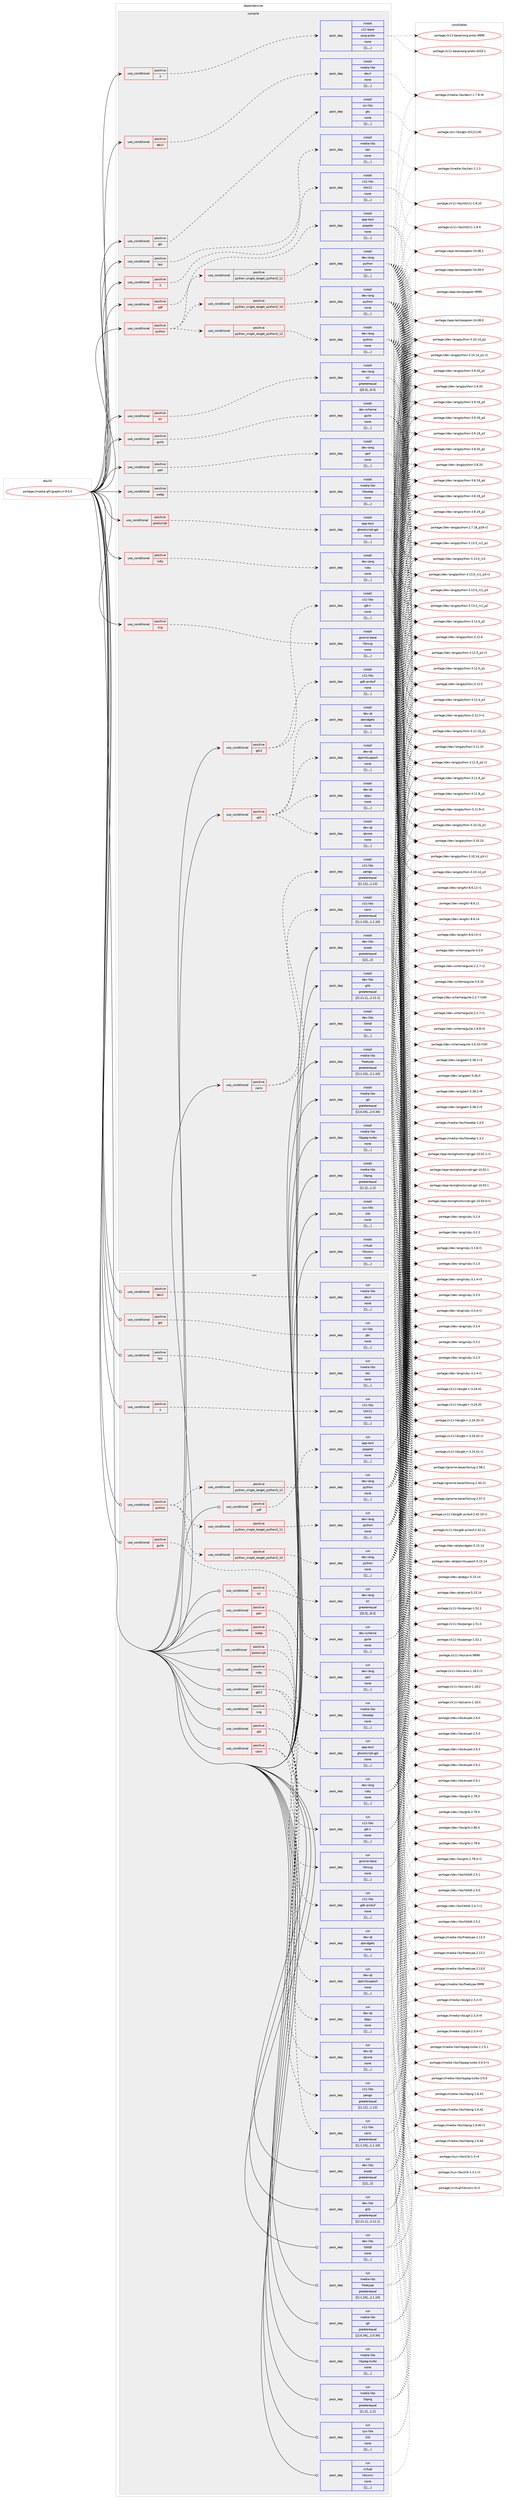 digraph prolog {

# *************
# Graph options
# *************

newrank=true;
concentrate=true;
compound=true;
graph [rankdir=LR,fontname=Helvetica,fontsize=10,ranksep=1.5];#, ranksep=2.5, nodesep=0.2];
edge  [arrowhead=vee];
node  [fontname=Helvetica,fontsize=10];

# **********
# The ebuild
# **********

subgraph cluster_leftcol {
color=gray;
label=<<i>ebuild</i>>;
id [label="portage://media-gfx/graphviz-9.0.0", color=red, width=4, href="../media-gfx/graphviz-9.0.0.svg"];
}

# ****************
# The dependencies
# ****************

subgraph cluster_midcol {
color=gray;
label=<<i>dependencies</i>>;
subgraph cluster_compile {
fillcolor="#eeeeee";
style=filled;
label=<<i>compile</i>>;
subgraph cond76334 {
dependency299291 [label=<<TABLE BORDER="0" CELLBORDER="1" CELLSPACING="0" CELLPADDING="4"><TR><TD ROWSPAN="3" CELLPADDING="10">use_conditional</TD></TR><TR><TD>positive</TD></TR><TR><TD>X</TD></TR></TABLE>>, shape=none, color=red];
subgraph pack220592 {
dependency299292 [label=<<TABLE BORDER="0" CELLBORDER="1" CELLSPACING="0" CELLPADDING="4" WIDTH="220"><TR><TD ROWSPAN="6" CELLPADDING="30">pack_dep</TD></TR><TR><TD WIDTH="110">install</TD></TR><TR><TD>x11-base</TD></TR><TR><TD>xorg-proto</TD></TR><TR><TD>none</TD></TR><TR><TD>[[],,,,]</TD></TR></TABLE>>, shape=none, color=blue];
}
dependency299291:e -> dependency299292:w [weight=20,style="dashed",arrowhead="vee"];
}
id:e -> dependency299291:w [weight=20,style="solid",arrowhead="vee"];
subgraph cond76335 {
dependency299293 [label=<<TABLE BORDER="0" CELLBORDER="1" CELLSPACING="0" CELLPADDING="4"><TR><TD ROWSPAN="3" CELLPADDING="10">use_conditional</TD></TR><TR><TD>positive</TD></TR><TR><TD>X</TD></TR></TABLE>>, shape=none, color=red];
subgraph pack220593 {
dependency299294 [label=<<TABLE BORDER="0" CELLBORDER="1" CELLSPACING="0" CELLPADDING="4" WIDTH="220"><TR><TD ROWSPAN="6" CELLPADDING="30">pack_dep</TD></TR><TR><TD WIDTH="110">install</TD></TR><TR><TD>x11-libs</TD></TR><TR><TD>libX11</TD></TR><TR><TD>none</TD></TR><TR><TD>[[],,,,]</TD></TR></TABLE>>, shape=none, color=blue];
}
dependency299293:e -> dependency299294:w [weight=20,style="dashed",arrowhead="vee"];
}
id:e -> dependency299293:w [weight=20,style="solid",arrowhead="vee"];
subgraph cond76336 {
dependency299295 [label=<<TABLE BORDER="0" CELLBORDER="1" CELLSPACING="0" CELLPADDING="4"><TR><TD ROWSPAN="3" CELLPADDING="10">use_conditional</TD></TR><TR><TD>positive</TD></TR><TR><TD>cairo</TD></TR></TABLE>>, shape=none, color=red];
subgraph pack220594 {
dependency299296 [label=<<TABLE BORDER="0" CELLBORDER="1" CELLSPACING="0" CELLPADDING="4" WIDTH="220"><TR><TD ROWSPAN="6" CELLPADDING="30">pack_dep</TD></TR><TR><TD WIDTH="110">install</TD></TR><TR><TD>x11-libs</TD></TR><TR><TD>cairo</TD></TR><TR><TD>greaterequal</TD></TR><TR><TD>[[1,1,10],,,1.1.10]</TD></TR></TABLE>>, shape=none, color=blue];
}
dependency299295:e -> dependency299296:w [weight=20,style="dashed",arrowhead="vee"];
subgraph pack220595 {
dependency299297 [label=<<TABLE BORDER="0" CELLBORDER="1" CELLSPACING="0" CELLPADDING="4" WIDTH="220"><TR><TD ROWSPAN="6" CELLPADDING="30">pack_dep</TD></TR><TR><TD WIDTH="110">install</TD></TR><TR><TD>x11-libs</TD></TR><TR><TD>pango</TD></TR><TR><TD>greaterequal</TD></TR><TR><TD>[[1,12],,,1.12]</TD></TR></TABLE>>, shape=none, color=blue];
}
dependency299295:e -> dependency299297:w [weight=20,style="dashed",arrowhead="vee"];
}
id:e -> dependency299295:w [weight=20,style="solid",arrowhead="vee"];
subgraph cond76337 {
dependency299298 [label=<<TABLE BORDER="0" CELLBORDER="1" CELLSPACING="0" CELLPADDING="4"><TR><TD ROWSPAN="3" CELLPADDING="10">use_conditional</TD></TR><TR><TD>positive</TD></TR><TR><TD>devil</TD></TR></TABLE>>, shape=none, color=red];
subgraph pack220596 {
dependency299299 [label=<<TABLE BORDER="0" CELLBORDER="1" CELLSPACING="0" CELLPADDING="4" WIDTH="220"><TR><TD ROWSPAN="6" CELLPADDING="30">pack_dep</TD></TR><TR><TD WIDTH="110">install</TD></TR><TR><TD>media-libs</TD></TR><TR><TD>devil</TD></TR><TR><TD>none</TD></TR><TR><TD>[[],,,,]</TD></TR></TABLE>>, shape=none, color=blue];
}
dependency299298:e -> dependency299299:w [weight=20,style="dashed",arrowhead="vee"];
}
id:e -> dependency299298:w [weight=20,style="solid",arrowhead="vee"];
subgraph cond76338 {
dependency299300 [label=<<TABLE BORDER="0" CELLBORDER="1" CELLSPACING="0" CELLPADDING="4"><TR><TD ROWSPAN="3" CELLPADDING="10">use_conditional</TD></TR><TR><TD>positive</TD></TR><TR><TD>gtk2</TD></TR></TABLE>>, shape=none, color=red];
subgraph pack220597 {
dependency299301 [label=<<TABLE BORDER="0" CELLBORDER="1" CELLSPACING="0" CELLPADDING="4" WIDTH="220"><TR><TD ROWSPAN="6" CELLPADDING="30">pack_dep</TD></TR><TR><TD WIDTH="110">install</TD></TR><TR><TD>x11-libs</TD></TR><TR><TD>gdk-pixbuf</TD></TR><TR><TD>none</TD></TR><TR><TD>[[],,,,]</TD></TR></TABLE>>, shape=none, color=blue];
}
dependency299300:e -> dependency299301:w [weight=20,style="dashed",arrowhead="vee"];
subgraph pack220598 {
dependency299302 [label=<<TABLE BORDER="0" CELLBORDER="1" CELLSPACING="0" CELLPADDING="4" WIDTH="220"><TR><TD ROWSPAN="6" CELLPADDING="30">pack_dep</TD></TR><TR><TD WIDTH="110">install</TD></TR><TR><TD>x11-libs</TD></TR><TR><TD>gtk+</TD></TR><TR><TD>none</TD></TR><TR><TD>[[],,,,]</TD></TR></TABLE>>, shape=none, color=blue];
}
dependency299300:e -> dependency299302:w [weight=20,style="dashed",arrowhead="vee"];
}
id:e -> dependency299300:w [weight=20,style="solid",arrowhead="vee"];
subgraph cond76339 {
dependency299303 [label=<<TABLE BORDER="0" CELLBORDER="1" CELLSPACING="0" CELLPADDING="4"><TR><TD ROWSPAN="3" CELLPADDING="10">use_conditional</TD></TR><TR><TD>positive</TD></TR><TR><TD>gts</TD></TR></TABLE>>, shape=none, color=red];
subgraph pack220599 {
dependency299304 [label=<<TABLE BORDER="0" CELLBORDER="1" CELLSPACING="0" CELLPADDING="4" WIDTH="220"><TR><TD ROWSPAN="6" CELLPADDING="30">pack_dep</TD></TR><TR><TD WIDTH="110">install</TD></TR><TR><TD>sci-libs</TD></TR><TR><TD>gts</TD></TR><TR><TD>none</TD></TR><TR><TD>[[],,,,]</TD></TR></TABLE>>, shape=none, color=blue];
}
dependency299303:e -> dependency299304:w [weight=20,style="dashed",arrowhead="vee"];
}
id:e -> dependency299303:w [weight=20,style="solid",arrowhead="vee"];
subgraph cond76340 {
dependency299305 [label=<<TABLE BORDER="0" CELLBORDER="1" CELLSPACING="0" CELLPADDING="4"><TR><TD ROWSPAN="3" CELLPADDING="10">use_conditional</TD></TR><TR><TD>positive</TD></TR><TR><TD>guile</TD></TR></TABLE>>, shape=none, color=red];
subgraph pack220600 {
dependency299306 [label=<<TABLE BORDER="0" CELLBORDER="1" CELLSPACING="0" CELLPADDING="4" WIDTH="220"><TR><TD ROWSPAN="6" CELLPADDING="30">pack_dep</TD></TR><TR><TD WIDTH="110">install</TD></TR><TR><TD>dev-scheme</TD></TR><TR><TD>guile</TD></TR><TR><TD>none</TD></TR><TR><TD>[[],,,,]</TD></TR></TABLE>>, shape=none, color=blue];
}
dependency299305:e -> dependency299306:w [weight=20,style="dashed",arrowhead="vee"];
}
id:e -> dependency299305:w [weight=20,style="solid",arrowhead="vee"];
subgraph cond76341 {
dependency299307 [label=<<TABLE BORDER="0" CELLBORDER="1" CELLSPACING="0" CELLPADDING="4"><TR><TD ROWSPAN="3" CELLPADDING="10">use_conditional</TD></TR><TR><TD>positive</TD></TR><TR><TD>lasi</TD></TR></TABLE>>, shape=none, color=red];
subgraph pack220601 {
dependency299308 [label=<<TABLE BORDER="0" CELLBORDER="1" CELLSPACING="0" CELLPADDING="4" WIDTH="220"><TR><TD ROWSPAN="6" CELLPADDING="30">pack_dep</TD></TR><TR><TD WIDTH="110">install</TD></TR><TR><TD>media-libs</TD></TR><TR><TD>lasi</TD></TR><TR><TD>none</TD></TR><TR><TD>[[],,,,]</TD></TR></TABLE>>, shape=none, color=blue];
}
dependency299307:e -> dependency299308:w [weight=20,style="dashed",arrowhead="vee"];
}
id:e -> dependency299307:w [weight=20,style="solid",arrowhead="vee"];
subgraph cond76342 {
dependency299309 [label=<<TABLE BORDER="0" CELLBORDER="1" CELLSPACING="0" CELLPADDING="4"><TR><TD ROWSPAN="3" CELLPADDING="10">use_conditional</TD></TR><TR><TD>positive</TD></TR><TR><TD>pdf</TD></TR></TABLE>>, shape=none, color=red];
subgraph pack220602 {
dependency299310 [label=<<TABLE BORDER="0" CELLBORDER="1" CELLSPACING="0" CELLPADDING="4" WIDTH="220"><TR><TD ROWSPAN="6" CELLPADDING="30">pack_dep</TD></TR><TR><TD WIDTH="110">install</TD></TR><TR><TD>app-text</TD></TR><TR><TD>poppler</TD></TR><TR><TD>none</TD></TR><TR><TD>[[],,,,]</TD></TR></TABLE>>, shape=none, color=blue];
}
dependency299309:e -> dependency299310:w [weight=20,style="dashed",arrowhead="vee"];
}
id:e -> dependency299309:w [weight=20,style="solid",arrowhead="vee"];
subgraph cond76343 {
dependency299311 [label=<<TABLE BORDER="0" CELLBORDER="1" CELLSPACING="0" CELLPADDING="4"><TR><TD ROWSPAN="3" CELLPADDING="10">use_conditional</TD></TR><TR><TD>positive</TD></TR><TR><TD>perl</TD></TR></TABLE>>, shape=none, color=red];
subgraph pack220603 {
dependency299312 [label=<<TABLE BORDER="0" CELLBORDER="1" CELLSPACING="0" CELLPADDING="4" WIDTH="220"><TR><TD ROWSPAN="6" CELLPADDING="30">pack_dep</TD></TR><TR><TD WIDTH="110">install</TD></TR><TR><TD>dev-lang</TD></TR><TR><TD>perl</TD></TR><TR><TD>none</TD></TR><TR><TD>[[],,,,]</TD></TR></TABLE>>, shape=none, color=blue];
}
dependency299311:e -> dependency299312:w [weight=20,style="dashed",arrowhead="vee"];
}
id:e -> dependency299311:w [weight=20,style="solid",arrowhead="vee"];
subgraph cond76344 {
dependency299313 [label=<<TABLE BORDER="0" CELLBORDER="1" CELLSPACING="0" CELLPADDING="4"><TR><TD ROWSPAN="3" CELLPADDING="10">use_conditional</TD></TR><TR><TD>positive</TD></TR><TR><TD>postscript</TD></TR></TABLE>>, shape=none, color=red];
subgraph pack220604 {
dependency299314 [label=<<TABLE BORDER="0" CELLBORDER="1" CELLSPACING="0" CELLPADDING="4" WIDTH="220"><TR><TD ROWSPAN="6" CELLPADDING="30">pack_dep</TD></TR><TR><TD WIDTH="110">install</TD></TR><TR><TD>app-text</TD></TR><TR><TD>ghostscript-gpl</TD></TR><TR><TD>none</TD></TR><TR><TD>[[],,,,]</TD></TR></TABLE>>, shape=none, color=blue];
}
dependency299313:e -> dependency299314:w [weight=20,style="dashed",arrowhead="vee"];
}
id:e -> dependency299313:w [weight=20,style="solid",arrowhead="vee"];
subgraph cond76345 {
dependency299315 [label=<<TABLE BORDER="0" CELLBORDER="1" CELLSPACING="0" CELLPADDING="4"><TR><TD ROWSPAN="3" CELLPADDING="10">use_conditional</TD></TR><TR><TD>positive</TD></TR><TR><TD>python</TD></TR></TABLE>>, shape=none, color=red];
subgraph cond76346 {
dependency299316 [label=<<TABLE BORDER="0" CELLBORDER="1" CELLSPACING="0" CELLPADDING="4"><TR><TD ROWSPAN="3" CELLPADDING="10">use_conditional</TD></TR><TR><TD>positive</TD></TR><TR><TD>python_single_target_python3_10</TD></TR></TABLE>>, shape=none, color=red];
subgraph pack220605 {
dependency299317 [label=<<TABLE BORDER="0" CELLBORDER="1" CELLSPACING="0" CELLPADDING="4" WIDTH="220"><TR><TD ROWSPAN="6" CELLPADDING="30">pack_dep</TD></TR><TR><TD WIDTH="110">install</TD></TR><TR><TD>dev-lang</TD></TR><TR><TD>python</TD></TR><TR><TD>none</TD></TR><TR><TD>[[],,,,]</TD></TR></TABLE>>, shape=none, color=blue];
}
dependency299316:e -> dependency299317:w [weight=20,style="dashed",arrowhead="vee"];
}
dependency299315:e -> dependency299316:w [weight=20,style="dashed",arrowhead="vee"];
subgraph cond76347 {
dependency299318 [label=<<TABLE BORDER="0" CELLBORDER="1" CELLSPACING="0" CELLPADDING="4"><TR><TD ROWSPAN="3" CELLPADDING="10">use_conditional</TD></TR><TR><TD>positive</TD></TR><TR><TD>python_single_target_python3_11</TD></TR></TABLE>>, shape=none, color=red];
subgraph pack220606 {
dependency299319 [label=<<TABLE BORDER="0" CELLBORDER="1" CELLSPACING="0" CELLPADDING="4" WIDTH="220"><TR><TD ROWSPAN="6" CELLPADDING="30">pack_dep</TD></TR><TR><TD WIDTH="110">install</TD></TR><TR><TD>dev-lang</TD></TR><TR><TD>python</TD></TR><TR><TD>none</TD></TR><TR><TD>[[],,,,]</TD></TR></TABLE>>, shape=none, color=blue];
}
dependency299318:e -> dependency299319:w [weight=20,style="dashed",arrowhead="vee"];
}
dependency299315:e -> dependency299318:w [weight=20,style="dashed",arrowhead="vee"];
subgraph cond76348 {
dependency299320 [label=<<TABLE BORDER="0" CELLBORDER="1" CELLSPACING="0" CELLPADDING="4"><TR><TD ROWSPAN="3" CELLPADDING="10">use_conditional</TD></TR><TR><TD>positive</TD></TR><TR><TD>python_single_target_python3_12</TD></TR></TABLE>>, shape=none, color=red];
subgraph pack220607 {
dependency299321 [label=<<TABLE BORDER="0" CELLBORDER="1" CELLSPACING="0" CELLPADDING="4" WIDTH="220"><TR><TD ROWSPAN="6" CELLPADDING="30">pack_dep</TD></TR><TR><TD WIDTH="110">install</TD></TR><TR><TD>dev-lang</TD></TR><TR><TD>python</TD></TR><TR><TD>none</TD></TR><TR><TD>[[],,,,]</TD></TR></TABLE>>, shape=none, color=blue];
}
dependency299320:e -> dependency299321:w [weight=20,style="dashed",arrowhead="vee"];
}
dependency299315:e -> dependency299320:w [weight=20,style="dashed",arrowhead="vee"];
}
id:e -> dependency299315:w [weight=20,style="solid",arrowhead="vee"];
subgraph cond76349 {
dependency299322 [label=<<TABLE BORDER="0" CELLBORDER="1" CELLSPACING="0" CELLPADDING="4"><TR><TD ROWSPAN="3" CELLPADDING="10">use_conditional</TD></TR><TR><TD>positive</TD></TR><TR><TD>qt5</TD></TR></TABLE>>, shape=none, color=red];
subgraph pack220608 {
dependency299323 [label=<<TABLE BORDER="0" CELLBORDER="1" CELLSPACING="0" CELLPADDING="4" WIDTH="220"><TR><TD ROWSPAN="6" CELLPADDING="30">pack_dep</TD></TR><TR><TD WIDTH="110">install</TD></TR><TR><TD>dev-qt</TD></TR><TR><TD>qtcore</TD></TR><TR><TD>none</TD></TR><TR><TD>[[],,,,]</TD></TR></TABLE>>, shape=none, color=blue];
}
dependency299322:e -> dependency299323:w [weight=20,style="dashed",arrowhead="vee"];
subgraph pack220609 {
dependency299324 [label=<<TABLE BORDER="0" CELLBORDER="1" CELLSPACING="0" CELLPADDING="4" WIDTH="220"><TR><TD ROWSPAN="6" CELLPADDING="30">pack_dep</TD></TR><TR><TD WIDTH="110">install</TD></TR><TR><TD>dev-qt</TD></TR><TR><TD>qtgui</TD></TR><TR><TD>none</TD></TR><TR><TD>[[],,,,]</TD></TR></TABLE>>, shape=none, color=blue];
}
dependency299322:e -> dependency299324:w [weight=20,style="dashed",arrowhead="vee"];
subgraph pack220610 {
dependency299325 [label=<<TABLE BORDER="0" CELLBORDER="1" CELLSPACING="0" CELLPADDING="4" WIDTH="220"><TR><TD ROWSPAN="6" CELLPADDING="30">pack_dep</TD></TR><TR><TD WIDTH="110">install</TD></TR><TR><TD>dev-qt</TD></TR><TR><TD>qtprintsupport</TD></TR><TR><TD>none</TD></TR><TR><TD>[[],,,,]</TD></TR></TABLE>>, shape=none, color=blue];
}
dependency299322:e -> dependency299325:w [weight=20,style="dashed",arrowhead="vee"];
subgraph pack220611 {
dependency299326 [label=<<TABLE BORDER="0" CELLBORDER="1" CELLSPACING="0" CELLPADDING="4" WIDTH="220"><TR><TD ROWSPAN="6" CELLPADDING="30">pack_dep</TD></TR><TR><TD WIDTH="110">install</TD></TR><TR><TD>dev-qt</TD></TR><TR><TD>qtwidgets</TD></TR><TR><TD>none</TD></TR><TR><TD>[[],,,,]</TD></TR></TABLE>>, shape=none, color=blue];
}
dependency299322:e -> dependency299326:w [weight=20,style="dashed",arrowhead="vee"];
}
id:e -> dependency299322:w [weight=20,style="solid",arrowhead="vee"];
subgraph cond76350 {
dependency299327 [label=<<TABLE BORDER="0" CELLBORDER="1" CELLSPACING="0" CELLPADDING="4"><TR><TD ROWSPAN="3" CELLPADDING="10">use_conditional</TD></TR><TR><TD>positive</TD></TR><TR><TD>ruby</TD></TR></TABLE>>, shape=none, color=red];
subgraph pack220612 {
dependency299328 [label=<<TABLE BORDER="0" CELLBORDER="1" CELLSPACING="0" CELLPADDING="4" WIDTH="220"><TR><TD ROWSPAN="6" CELLPADDING="30">pack_dep</TD></TR><TR><TD WIDTH="110">install</TD></TR><TR><TD>dev-lang</TD></TR><TR><TD>ruby</TD></TR><TR><TD>none</TD></TR><TR><TD>[[],,,,]</TD></TR></TABLE>>, shape=none, color=blue];
}
dependency299327:e -> dependency299328:w [weight=20,style="dashed",arrowhead="vee"];
}
id:e -> dependency299327:w [weight=20,style="solid",arrowhead="vee"];
subgraph cond76351 {
dependency299329 [label=<<TABLE BORDER="0" CELLBORDER="1" CELLSPACING="0" CELLPADDING="4"><TR><TD ROWSPAN="3" CELLPADDING="10">use_conditional</TD></TR><TR><TD>positive</TD></TR><TR><TD>svg</TD></TR></TABLE>>, shape=none, color=red];
subgraph pack220613 {
dependency299330 [label=<<TABLE BORDER="0" CELLBORDER="1" CELLSPACING="0" CELLPADDING="4" WIDTH="220"><TR><TD ROWSPAN="6" CELLPADDING="30">pack_dep</TD></TR><TR><TD WIDTH="110">install</TD></TR><TR><TD>gnome-base</TD></TR><TR><TD>librsvg</TD></TR><TR><TD>none</TD></TR><TR><TD>[[],,,,]</TD></TR></TABLE>>, shape=none, color=blue];
}
dependency299329:e -> dependency299330:w [weight=20,style="dashed",arrowhead="vee"];
}
id:e -> dependency299329:w [weight=20,style="solid",arrowhead="vee"];
subgraph cond76352 {
dependency299331 [label=<<TABLE BORDER="0" CELLBORDER="1" CELLSPACING="0" CELLPADDING="4"><TR><TD ROWSPAN="3" CELLPADDING="10">use_conditional</TD></TR><TR><TD>positive</TD></TR><TR><TD>tcl</TD></TR></TABLE>>, shape=none, color=red];
subgraph pack220614 {
dependency299332 [label=<<TABLE BORDER="0" CELLBORDER="1" CELLSPACING="0" CELLPADDING="4" WIDTH="220"><TR><TD ROWSPAN="6" CELLPADDING="30">pack_dep</TD></TR><TR><TD WIDTH="110">install</TD></TR><TR><TD>dev-lang</TD></TR><TR><TD>tcl</TD></TR><TR><TD>greaterequal</TD></TR><TR><TD>[[8,3],,,8.3]</TD></TR></TABLE>>, shape=none, color=blue];
}
dependency299331:e -> dependency299332:w [weight=20,style="dashed",arrowhead="vee"];
}
id:e -> dependency299331:w [weight=20,style="solid",arrowhead="vee"];
subgraph cond76353 {
dependency299333 [label=<<TABLE BORDER="0" CELLBORDER="1" CELLSPACING="0" CELLPADDING="4"><TR><TD ROWSPAN="3" CELLPADDING="10">use_conditional</TD></TR><TR><TD>positive</TD></TR><TR><TD>webp</TD></TR></TABLE>>, shape=none, color=red];
subgraph pack220615 {
dependency299334 [label=<<TABLE BORDER="0" CELLBORDER="1" CELLSPACING="0" CELLPADDING="4" WIDTH="220"><TR><TD ROWSPAN="6" CELLPADDING="30">pack_dep</TD></TR><TR><TD WIDTH="110">install</TD></TR><TR><TD>media-libs</TD></TR><TR><TD>libwebp</TD></TR><TR><TD>none</TD></TR><TR><TD>[[],,,,]</TD></TR></TABLE>>, shape=none, color=blue];
}
dependency299333:e -> dependency299334:w [weight=20,style="dashed",arrowhead="vee"];
}
id:e -> dependency299333:w [weight=20,style="solid",arrowhead="vee"];
subgraph pack220616 {
dependency299335 [label=<<TABLE BORDER="0" CELLBORDER="1" CELLSPACING="0" CELLPADDING="4" WIDTH="220"><TR><TD ROWSPAN="6" CELLPADDING="30">pack_dep</TD></TR><TR><TD WIDTH="110">install</TD></TR><TR><TD>dev-libs</TD></TR><TR><TD>expat</TD></TR><TR><TD>greaterequal</TD></TR><TR><TD>[[2],,,2]</TD></TR></TABLE>>, shape=none, color=blue];
}
id:e -> dependency299335:w [weight=20,style="solid",arrowhead="vee"];
subgraph pack220617 {
dependency299336 [label=<<TABLE BORDER="0" CELLBORDER="1" CELLSPACING="0" CELLPADDING="4" WIDTH="220"><TR><TD ROWSPAN="6" CELLPADDING="30">pack_dep</TD></TR><TR><TD WIDTH="110">install</TD></TR><TR><TD>dev-libs</TD></TR><TR><TD>glib</TD></TR><TR><TD>greaterequal</TD></TR><TR><TD>[[2,11,1],,,2.11.1]</TD></TR></TABLE>>, shape=none, color=blue];
}
id:e -> dependency299336:w [weight=20,style="solid",arrowhead="vee"];
subgraph pack220618 {
dependency299337 [label=<<TABLE BORDER="0" CELLBORDER="1" CELLSPACING="0" CELLPADDING="4" WIDTH="220"><TR><TD ROWSPAN="6" CELLPADDING="30">pack_dep</TD></TR><TR><TD WIDTH="110">install</TD></TR><TR><TD>dev-libs</TD></TR><TR><TD>libltdl</TD></TR><TR><TD>none</TD></TR><TR><TD>[[],,,,]</TD></TR></TABLE>>, shape=none, color=blue];
}
id:e -> dependency299337:w [weight=20,style="solid",arrowhead="vee"];
subgraph pack220619 {
dependency299338 [label=<<TABLE BORDER="0" CELLBORDER="1" CELLSPACING="0" CELLPADDING="4" WIDTH="220"><TR><TD ROWSPAN="6" CELLPADDING="30">pack_dep</TD></TR><TR><TD WIDTH="110">install</TD></TR><TR><TD>media-libs</TD></TR><TR><TD>freetype</TD></TR><TR><TD>greaterequal</TD></TR><TR><TD>[[2,1,10],,,2.1.10]</TD></TR></TABLE>>, shape=none, color=blue];
}
id:e -> dependency299338:w [weight=20,style="solid",arrowhead="vee"];
subgraph pack220620 {
dependency299339 [label=<<TABLE BORDER="0" CELLBORDER="1" CELLSPACING="0" CELLPADDING="4" WIDTH="220"><TR><TD ROWSPAN="6" CELLPADDING="30">pack_dep</TD></TR><TR><TD WIDTH="110">install</TD></TR><TR><TD>media-libs</TD></TR><TR><TD>gd</TD></TR><TR><TD>greaterequal</TD></TR><TR><TD>[[2,0,34],,,2.0.34]</TD></TR></TABLE>>, shape=none, color=blue];
}
id:e -> dependency299339:w [weight=20,style="solid",arrowhead="vee"];
subgraph pack220621 {
dependency299340 [label=<<TABLE BORDER="0" CELLBORDER="1" CELLSPACING="0" CELLPADDING="4" WIDTH="220"><TR><TD ROWSPAN="6" CELLPADDING="30">pack_dep</TD></TR><TR><TD WIDTH="110">install</TD></TR><TR><TD>media-libs</TD></TR><TR><TD>libjpeg-turbo</TD></TR><TR><TD>none</TD></TR><TR><TD>[[],,,,]</TD></TR></TABLE>>, shape=none, color=blue];
}
id:e -> dependency299340:w [weight=20,style="solid",arrowhead="vee"];
subgraph pack220622 {
dependency299341 [label=<<TABLE BORDER="0" CELLBORDER="1" CELLSPACING="0" CELLPADDING="4" WIDTH="220"><TR><TD ROWSPAN="6" CELLPADDING="30">pack_dep</TD></TR><TR><TD WIDTH="110">install</TD></TR><TR><TD>media-libs</TD></TR><TR><TD>libpng</TD></TR><TR><TD>greaterequal</TD></TR><TR><TD>[[1,2],,,1.2]</TD></TR></TABLE>>, shape=none, color=blue];
}
id:e -> dependency299341:w [weight=20,style="solid",arrowhead="vee"];
subgraph pack220623 {
dependency299342 [label=<<TABLE BORDER="0" CELLBORDER="1" CELLSPACING="0" CELLPADDING="4" WIDTH="220"><TR><TD ROWSPAN="6" CELLPADDING="30">pack_dep</TD></TR><TR><TD WIDTH="110">install</TD></TR><TR><TD>sys-libs</TD></TR><TR><TD>zlib</TD></TR><TR><TD>none</TD></TR><TR><TD>[[],,,,]</TD></TR></TABLE>>, shape=none, color=blue];
}
id:e -> dependency299342:w [weight=20,style="solid",arrowhead="vee"];
subgraph pack220624 {
dependency299343 [label=<<TABLE BORDER="0" CELLBORDER="1" CELLSPACING="0" CELLPADDING="4" WIDTH="220"><TR><TD ROWSPAN="6" CELLPADDING="30">pack_dep</TD></TR><TR><TD WIDTH="110">install</TD></TR><TR><TD>virtual</TD></TR><TR><TD>libiconv</TD></TR><TR><TD>none</TD></TR><TR><TD>[[],,,,]</TD></TR></TABLE>>, shape=none, color=blue];
}
id:e -> dependency299343:w [weight=20,style="solid",arrowhead="vee"];
}
subgraph cluster_compileandrun {
fillcolor="#eeeeee";
style=filled;
label=<<i>compile and run</i>>;
}
subgraph cluster_run {
fillcolor="#eeeeee";
style=filled;
label=<<i>run</i>>;
subgraph cond76354 {
dependency299344 [label=<<TABLE BORDER="0" CELLBORDER="1" CELLSPACING="0" CELLPADDING="4"><TR><TD ROWSPAN="3" CELLPADDING="10">use_conditional</TD></TR><TR><TD>positive</TD></TR><TR><TD>X</TD></TR></TABLE>>, shape=none, color=red];
subgraph pack220625 {
dependency299345 [label=<<TABLE BORDER="0" CELLBORDER="1" CELLSPACING="0" CELLPADDING="4" WIDTH="220"><TR><TD ROWSPAN="6" CELLPADDING="30">pack_dep</TD></TR><TR><TD WIDTH="110">run</TD></TR><TR><TD>x11-libs</TD></TR><TR><TD>libX11</TD></TR><TR><TD>none</TD></TR><TR><TD>[[],,,,]</TD></TR></TABLE>>, shape=none, color=blue];
}
dependency299344:e -> dependency299345:w [weight=20,style="dashed",arrowhead="vee"];
}
id:e -> dependency299344:w [weight=20,style="solid",arrowhead="odot"];
subgraph cond76355 {
dependency299346 [label=<<TABLE BORDER="0" CELLBORDER="1" CELLSPACING="0" CELLPADDING="4"><TR><TD ROWSPAN="3" CELLPADDING="10">use_conditional</TD></TR><TR><TD>positive</TD></TR><TR><TD>cairo</TD></TR></TABLE>>, shape=none, color=red];
subgraph pack220626 {
dependency299347 [label=<<TABLE BORDER="0" CELLBORDER="1" CELLSPACING="0" CELLPADDING="4" WIDTH="220"><TR><TD ROWSPAN="6" CELLPADDING="30">pack_dep</TD></TR><TR><TD WIDTH="110">run</TD></TR><TR><TD>x11-libs</TD></TR><TR><TD>cairo</TD></TR><TR><TD>greaterequal</TD></TR><TR><TD>[[1,1,10],,,1.1.10]</TD></TR></TABLE>>, shape=none, color=blue];
}
dependency299346:e -> dependency299347:w [weight=20,style="dashed",arrowhead="vee"];
subgraph pack220627 {
dependency299348 [label=<<TABLE BORDER="0" CELLBORDER="1" CELLSPACING="0" CELLPADDING="4" WIDTH="220"><TR><TD ROWSPAN="6" CELLPADDING="30">pack_dep</TD></TR><TR><TD WIDTH="110">run</TD></TR><TR><TD>x11-libs</TD></TR><TR><TD>pango</TD></TR><TR><TD>greaterequal</TD></TR><TR><TD>[[1,12],,,1.12]</TD></TR></TABLE>>, shape=none, color=blue];
}
dependency299346:e -> dependency299348:w [weight=20,style="dashed",arrowhead="vee"];
}
id:e -> dependency299346:w [weight=20,style="solid",arrowhead="odot"];
subgraph cond76356 {
dependency299349 [label=<<TABLE BORDER="0" CELLBORDER="1" CELLSPACING="0" CELLPADDING="4"><TR><TD ROWSPAN="3" CELLPADDING="10">use_conditional</TD></TR><TR><TD>positive</TD></TR><TR><TD>devil</TD></TR></TABLE>>, shape=none, color=red];
subgraph pack220628 {
dependency299350 [label=<<TABLE BORDER="0" CELLBORDER="1" CELLSPACING="0" CELLPADDING="4" WIDTH="220"><TR><TD ROWSPAN="6" CELLPADDING="30">pack_dep</TD></TR><TR><TD WIDTH="110">run</TD></TR><TR><TD>media-libs</TD></TR><TR><TD>devil</TD></TR><TR><TD>none</TD></TR><TR><TD>[[],,,,]</TD></TR></TABLE>>, shape=none, color=blue];
}
dependency299349:e -> dependency299350:w [weight=20,style="dashed",arrowhead="vee"];
}
id:e -> dependency299349:w [weight=20,style="solid",arrowhead="odot"];
subgraph cond76357 {
dependency299351 [label=<<TABLE BORDER="0" CELLBORDER="1" CELLSPACING="0" CELLPADDING="4"><TR><TD ROWSPAN="3" CELLPADDING="10">use_conditional</TD></TR><TR><TD>positive</TD></TR><TR><TD>gtk2</TD></TR></TABLE>>, shape=none, color=red];
subgraph pack220629 {
dependency299352 [label=<<TABLE BORDER="0" CELLBORDER="1" CELLSPACING="0" CELLPADDING="4" WIDTH="220"><TR><TD ROWSPAN="6" CELLPADDING="30">pack_dep</TD></TR><TR><TD WIDTH="110">run</TD></TR><TR><TD>x11-libs</TD></TR><TR><TD>gdk-pixbuf</TD></TR><TR><TD>none</TD></TR><TR><TD>[[],,,,]</TD></TR></TABLE>>, shape=none, color=blue];
}
dependency299351:e -> dependency299352:w [weight=20,style="dashed",arrowhead="vee"];
subgraph pack220630 {
dependency299353 [label=<<TABLE BORDER="0" CELLBORDER="1" CELLSPACING="0" CELLPADDING="4" WIDTH="220"><TR><TD ROWSPAN="6" CELLPADDING="30">pack_dep</TD></TR><TR><TD WIDTH="110">run</TD></TR><TR><TD>x11-libs</TD></TR><TR><TD>gtk+</TD></TR><TR><TD>none</TD></TR><TR><TD>[[],,,,]</TD></TR></TABLE>>, shape=none, color=blue];
}
dependency299351:e -> dependency299353:w [weight=20,style="dashed",arrowhead="vee"];
}
id:e -> dependency299351:w [weight=20,style="solid",arrowhead="odot"];
subgraph cond76358 {
dependency299354 [label=<<TABLE BORDER="0" CELLBORDER="1" CELLSPACING="0" CELLPADDING="4"><TR><TD ROWSPAN="3" CELLPADDING="10">use_conditional</TD></TR><TR><TD>positive</TD></TR><TR><TD>gts</TD></TR></TABLE>>, shape=none, color=red];
subgraph pack220631 {
dependency299355 [label=<<TABLE BORDER="0" CELLBORDER="1" CELLSPACING="0" CELLPADDING="4" WIDTH="220"><TR><TD ROWSPAN="6" CELLPADDING="30">pack_dep</TD></TR><TR><TD WIDTH="110">run</TD></TR><TR><TD>sci-libs</TD></TR><TR><TD>gts</TD></TR><TR><TD>none</TD></TR><TR><TD>[[],,,,]</TD></TR></TABLE>>, shape=none, color=blue];
}
dependency299354:e -> dependency299355:w [weight=20,style="dashed",arrowhead="vee"];
}
id:e -> dependency299354:w [weight=20,style="solid",arrowhead="odot"];
subgraph cond76359 {
dependency299356 [label=<<TABLE BORDER="0" CELLBORDER="1" CELLSPACING="0" CELLPADDING="4"><TR><TD ROWSPAN="3" CELLPADDING="10">use_conditional</TD></TR><TR><TD>positive</TD></TR><TR><TD>guile</TD></TR></TABLE>>, shape=none, color=red];
subgraph pack220632 {
dependency299357 [label=<<TABLE BORDER="0" CELLBORDER="1" CELLSPACING="0" CELLPADDING="4" WIDTH="220"><TR><TD ROWSPAN="6" CELLPADDING="30">pack_dep</TD></TR><TR><TD WIDTH="110">run</TD></TR><TR><TD>dev-scheme</TD></TR><TR><TD>guile</TD></TR><TR><TD>none</TD></TR><TR><TD>[[],,,,]</TD></TR></TABLE>>, shape=none, color=blue];
}
dependency299356:e -> dependency299357:w [weight=20,style="dashed",arrowhead="vee"];
}
id:e -> dependency299356:w [weight=20,style="solid",arrowhead="odot"];
subgraph cond76360 {
dependency299358 [label=<<TABLE BORDER="0" CELLBORDER="1" CELLSPACING="0" CELLPADDING="4"><TR><TD ROWSPAN="3" CELLPADDING="10">use_conditional</TD></TR><TR><TD>positive</TD></TR><TR><TD>lasi</TD></TR></TABLE>>, shape=none, color=red];
subgraph pack220633 {
dependency299359 [label=<<TABLE BORDER="0" CELLBORDER="1" CELLSPACING="0" CELLPADDING="4" WIDTH="220"><TR><TD ROWSPAN="6" CELLPADDING="30">pack_dep</TD></TR><TR><TD WIDTH="110">run</TD></TR><TR><TD>media-libs</TD></TR><TR><TD>lasi</TD></TR><TR><TD>none</TD></TR><TR><TD>[[],,,,]</TD></TR></TABLE>>, shape=none, color=blue];
}
dependency299358:e -> dependency299359:w [weight=20,style="dashed",arrowhead="vee"];
}
id:e -> dependency299358:w [weight=20,style="solid",arrowhead="odot"];
subgraph cond76361 {
dependency299360 [label=<<TABLE BORDER="0" CELLBORDER="1" CELLSPACING="0" CELLPADDING="4"><TR><TD ROWSPAN="3" CELLPADDING="10">use_conditional</TD></TR><TR><TD>positive</TD></TR><TR><TD>pdf</TD></TR></TABLE>>, shape=none, color=red];
subgraph pack220634 {
dependency299361 [label=<<TABLE BORDER="0" CELLBORDER="1" CELLSPACING="0" CELLPADDING="4" WIDTH="220"><TR><TD ROWSPAN="6" CELLPADDING="30">pack_dep</TD></TR><TR><TD WIDTH="110">run</TD></TR><TR><TD>app-text</TD></TR><TR><TD>poppler</TD></TR><TR><TD>none</TD></TR><TR><TD>[[],,,,]</TD></TR></TABLE>>, shape=none, color=blue];
}
dependency299360:e -> dependency299361:w [weight=20,style="dashed",arrowhead="vee"];
}
id:e -> dependency299360:w [weight=20,style="solid",arrowhead="odot"];
subgraph cond76362 {
dependency299362 [label=<<TABLE BORDER="0" CELLBORDER="1" CELLSPACING="0" CELLPADDING="4"><TR><TD ROWSPAN="3" CELLPADDING="10">use_conditional</TD></TR><TR><TD>positive</TD></TR><TR><TD>perl</TD></TR></TABLE>>, shape=none, color=red];
subgraph pack220635 {
dependency299363 [label=<<TABLE BORDER="0" CELLBORDER="1" CELLSPACING="0" CELLPADDING="4" WIDTH="220"><TR><TD ROWSPAN="6" CELLPADDING="30">pack_dep</TD></TR><TR><TD WIDTH="110">run</TD></TR><TR><TD>dev-lang</TD></TR><TR><TD>perl</TD></TR><TR><TD>none</TD></TR><TR><TD>[[],,,,]</TD></TR></TABLE>>, shape=none, color=blue];
}
dependency299362:e -> dependency299363:w [weight=20,style="dashed",arrowhead="vee"];
}
id:e -> dependency299362:w [weight=20,style="solid",arrowhead="odot"];
subgraph cond76363 {
dependency299364 [label=<<TABLE BORDER="0" CELLBORDER="1" CELLSPACING="0" CELLPADDING="4"><TR><TD ROWSPAN="3" CELLPADDING="10">use_conditional</TD></TR><TR><TD>positive</TD></TR><TR><TD>postscript</TD></TR></TABLE>>, shape=none, color=red];
subgraph pack220636 {
dependency299365 [label=<<TABLE BORDER="0" CELLBORDER="1" CELLSPACING="0" CELLPADDING="4" WIDTH="220"><TR><TD ROWSPAN="6" CELLPADDING="30">pack_dep</TD></TR><TR><TD WIDTH="110">run</TD></TR><TR><TD>app-text</TD></TR><TR><TD>ghostscript-gpl</TD></TR><TR><TD>none</TD></TR><TR><TD>[[],,,,]</TD></TR></TABLE>>, shape=none, color=blue];
}
dependency299364:e -> dependency299365:w [weight=20,style="dashed",arrowhead="vee"];
}
id:e -> dependency299364:w [weight=20,style="solid",arrowhead="odot"];
subgraph cond76364 {
dependency299366 [label=<<TABLE BORDER="0" CELLBORDER="1" CELLSPACING="0" CELLPADDING="4"><TR><TD ROWSPAN="3" CELLPADDING="10">use_conditional</TD></TR><TR><TD>positive</TD></TR><TR><TD>python</TD></TR></TABLE>>, shape=none, color=red];
subgraph cond76365 {
dependency299367 [label=<<TABLE BORDER="0" CELLBORDER="1" CELLSPACING="0" CELLPADDING="4"><TR><TD ROWSPAN="3" CELLPADDING="10">use_conditional</TD></TR><TR><TD>positive</TD></TR><TR><TD>python_single_target_python3_10</TD></TR></TABLE>>, shape=none, color=red];
subgraph pack220637 {
dependency299368 [label=<<TABLE BORDER="0" CELLBORDER="1" CELLSPACING="0" CELLPADDING="4" WIDTH="220"><TR><TD ROWSPAN="6" CELLPADDING="30">pack_dep</TD></TR><TR><TD WIDTH="110">run</TD></TR><TR><TD>dev-lang</TD></TR><TR><TD>python</TD></TR><TR><TD>none</TD></TR><TR><TD>[[],,,,]</TD></TR></TABLE>>, shape=none, color=blue];
}
dependency299367:e -> dependency299368:w [weight=20,style="dashed",arrowhead="vee"];
}
dependency299366:e -> dependency299367:w [weight=20,style="dashed",arrowhead="vee"];
subgraph cond76366 {
dependency299369 [label=<<TABLE BORDER="0" CELLBORDER="1" CELLSPACING="0" CELLPADDING="4"><TR><TD ROWSPAN="3" CELLPADDING="10">use_conditional</TD></TR><TR><TD>positive</TD></TR><TR><TD>python_single_target_python3_11</TD></TR></TABLE>>, shape=none, color=red];
subgraph pack220638 {
dependency299370 [label=<<TABLE BORDER="0" CELLBORDER="1" CELLSPACING="0" CELLPADDING="4" WIDTH="220"><TR><TD ROWSPAN="6" CELLPADDING="30">pack_dep</TD></TR><TR><TD WIDTH="110">run</TD></TR><TR><TD>dev-lang</TD></TR><TR><TD>python</TD></TR><TR><TD>none</TD></TR><TR><TD>[[],,,,]</TD></TR></TABLE>>, shape=none, color=blue];
}
dependency299369:e -> dependency299370:w [weight=20,style="dashed",arrowhead="vee"];
}
dependency299366:e -> dependency299369:w [weight=20,style="dashed",arrowhead="vee"];
subgraph cond76367 {
dependency299371 [label=<<TABLE BORDER="0" CELLBORDER="1" CELLSPACING="0" CELLPADDING="4"><TR><TD ROWSPAN="3" CELLPADDING="10">use_conditional</TD></TR><TR><TD>positive</TD></TR><TR><TD>python_single_target_python3_12</TD></TR></TABLE>>, shape=none, color=red];
subgraph pack220639 {
dependency299372 [label=<<TABLE BORDER="0" CELLBORDER="1" CELLSPACING="0" CELLPADDING="4" WIDTH="220"><TR><TD ROWSPAN="6" CELLPADDING="30">pack_dep</TD></TR><TR><TD WIDTH="110">run</TD></TR><TR><TD>dev-lang</TD></TR><TR><TD>python</TD></TR><TR><TD>none</TD></TR><TR><TD>[[],,,,]</TD></TR></TABLE>>, shape=none, color=blue];
}
dependency299371:e -> dependency299372:w [weight=20,style="dashed",arrowhead="vee"];
}
dependency299366:e -> dependency299371:w [weight=20,style="dashed",arrowhead="vee"];
}
id:e -> dependency299366:w [weight=20,style="solid",arrowhead="odot"];
subgraph cond76368 {
dependency299373 [label=<<TABLE BORDER="0" CELLBORDER="1" CELLSPACING="0" CELLPADDING="4"><TR><TD ROWSPAN="3" CELLPADDING="10">use_conditional</TD></TR><TR><TD>positive</TD></TR><TR><TD>qt5</TD></TR></TABLE>>, shape=none, color=red];
subgraph pack220640 {
dependency299374 [label=<<TABLE BORDER="0" CELLBORDER="1" CELLSPACING="0" CELLPADDING="4" WIDTH="220"><TR><TD ROWSPAN="6" CELLPADDING="30">pack_dep</TD></TR><TR><TD WIDTH="110">run</TD></TR><TR><TD>dev-qt</TD></TR><TR><TD>qtcore</TD></TR><TR><TD>none</TD></TR><TR><TD>[[],,,,]</TD></TR></TABLE>>, shape=none, color=blue];
}
dependency299373:e -> dependency299374:w [weight=20,style="dashed",arrowhead="vee"];
subgraph pack220641 {
dependency299375 [label=<<TABLE BORDER="0" CELLBORDER="1" CELLSPACING="0" CELLPADDING="4" WIDTH="220"><TR><TD ROWSPAN="6" CELLPADDING="30">pack_dep</TD></TR><TR><TD WIDTH="110">run</TD></TR><TR><TD>dev-qt</TD></TR><TR><TD>qtgui</TD></TR><TR><TD>none</TD></TR><TR><TD>[[],,,,]</TD></TR></TABLE>>, shape=none, color=blue];
}
dependency299373:e -> dependency299375:w [weight=20,style="dashed",arrowhead="vee"];
subgraph pack220642 {
dependency299376 [label=<<TABLE BORDER="0" CELLBORDER="1" CELLSPACING="0" CELLPADDING="4" WIDTH="220"><TR><TD ROWSPAN="6" CELLPADDING="30">pack_dep</TD></TR><TR><TD WIDTH="110">run</TD></TR><TR><TD>dev-qt</TD></TR><TR><TD>qtprintsupport</TD></TR><TR><TD>none</TD></TR><TR><TD>[[],,,,]</TD></TR></TABLE>>, shape=none, color=blue];
}
dependency299373:e -> dependency299376:w [weight=20,style="dashed",arrowhead="vee"];
subgraph pack220643 {
dependency299377 [label=<<TABLE BORDER="0" CELLBORDER="1" CELLSPACING="0" CELLPADDING="4" WIDTH="220"><TR><TD ROWSPAN="6" CELLPADDING="30">pack_dep</TD></TR><TR><TD WIDTH="110">run</TD></TR><TR><TD>dev-qt</TD></TR><TR><TD>qtwidgets</TD></TR><TR><TD>none</TD></TR><TR><TD>[[],,,,]</TD></TR></TABLE>>, shape=none, color=blue];
}
dependency299373:e -> dependency299377:w [weight=20,style="dashed",arrowhead="vee"];
}
id:e -> dependency299373:w [weight=20,style="solid",arrowhead="odot"];
subgraph cond76369 {
dependency299378 [label=<<TABLE BORDER="0" CELLBORDER="1" CELLSPACING="0" CELLPADDING="4"><TR><TD ROWSPAN="3" CELLPADDING="10">use_conditional</TD></TR><TR><TD>positive</TD></TR><TR><TD>ruby</TD></TR></TABLE>>, shape=none, color=red];
subgraph pack220644 {
dependency299379 [label=<<TABLE BORDER="0" CELLBORDER="1" CELLSPACING="0" CELLPADDING="4" WIDTH="220"><TR><TD ROWSPAN="6" CELLPADDING="30">pack_dep</TD></TR><TR><TD WIDTH="110">run</TD></TR><TR><TD>dev-lang</TD></TR><TR><TD>ruby</TD></TR><TR><TD>none</TD></TR><TR><TD>[[],,,,]</TD></TR></TABLE>>, shape=none, color=blue];
}
dependency299378:e -> dependency299379:w [weight=20,style="dashed",arrowhead="vee"];
}
id:e -> dependency299378:w [weight=20,style="solid",arrowhead="odot"];
subgraph cond76370 {
dependency299380 [label=<<TABLE BORDER="0" CELLBORDER="1" CELLSPACING="0" CELLPADDING="4"><TR><TD ROWSPAN="3" CELLPADDING="10">use_conditional</TD></TR><TR><TD>positive</TD></TR><TR><TD>svg</TD></TR></TABLE>>, shape=none, color=red];
subgraph pack220645 {
dependency299381 [label=<<TABLE BORDER="0" CELLBORDER="1" CELLSPACING="0" CELLPADDING="4" WIDTH="220"><TR><TD ROWSPAN="6" CELLPADDING="30">pack_dep</TD></TR><TR><TD WIDTH="110">run</TD></TR><TR><TD>gnome-base</TD></TR><TR><TD>librsvg</TD></TR><TR><TD>none</TD></TR><TR><TD>[[],,,,]</TD></TR></TABLE>>, shape=none, color=blue];
}
dependency299380:e -> dependency299381:w [weight=20,style="dashed",arrowhead="vee"];
}
id:e -> dependency299380:w [weight=20,style="solid",arrowhead="odot"];
subgraph cond76371 {
dependency299382 [label=<<TABLE BORDER="0" CELLBORDER="1" CELLSPACING="0" CELLPADDING="4"><TR><TD ROWSPAN="3" CELLPADDING="10">use_conditional</TD></TR><TR><TD>positive</TD></TR><TR><TD>tcl</TD></TR></TABLE>>, shape=none, color=red];
subgraph pack220646 {
dependency299383 [label=<<TABLE BORDER="0" CELLBORDER="1" CELLSPACING="0" CELLPADDING="4" WIDTH="220"><TR><TD ROWSPAN="6" CELLPADDING="30">pack_dep</TD></TR><TR><TD WIDTH="110">run</TD></TR><TR><TD>dev-lang</TD></TR><TR><TD>tcl</TD></TR><TR><TD>greaterequal</TD></TR><TR><TD>[[8,3],,,8.3]</TD></TR></TABLE>>, shape=none, color=blue];
}
dependency299382:e -> dependency299383:w [weight=20,style="dashed",arrowhead="vee"];
}
id:e -> dependency299382:w [weight=20,style="solid",arrowhead="odot"];
subgraph cond76372 {
dependency299384 [label=<<TABLE BORDER="0" CELLBORDER="1" CELLSPACING="0" CELLPADDING="4"><TR><TD ROWSPAN="3" CELLPADDING="10">use_conditional</TD></TR><TR><TD>positive</TD></TR><TR><TD>webp</TD></TR></TABLE>>, shape=none, color=red];
subgraph pack220647 {
dependency299385 [label=<<TABLE BORDER="0" CELLBORDER="1" CELLSPACING="0" CELLPADDING="4" WIDTH="220"><TR><TD ROWSPAN="6" CELLPADDING="30">pack_dep</TD></TR><TR><TD WIDTH="110">run</TD></TR><TR><TD>media-libs</TD></TR><TR><TD>libwebp</TD></TR><TR><TD>none</TD></TR><TR><TD>[[],,,,]</TD></TR></TABLE>>, shape=none, color=blue];
}
dependency299384:e -> dependency299385:w [weight=20,style="dashed",arrowhead="vee"];
}
id:e -> dependency299384:w [weight=20,style="solid",arrowhead="odot"];
subgraph pack220648 {
dependency299386 [label=<<TABLE BORDER="0" CELLBORDER="1" CELLSPACING="0" CELLPADDING="4" WIDTH="220"><TR><TD ROWSPAN="6" CELLPADDING="30">pack_dep</TD></TR><TR><TD WIDTH="110">run</TD></TR><TR><TD>dev-libs</TD></TR><TR><TD>expat</TD></TR><TR><TD>greaterequal</TD></TR><TR><TD>[[2],,,2]</TD></TR></TABLE>>, shape=none, color=blue];
}
id:e -> dependency299386:w [weight=20,style="solid",arrowhead="odot"];
subgraph pack220649 {
dependency299387 [label=<<TABLE BORDER="0" CELLBORDER="1" CELLSPACING="0" CELLPADDING="4" WIDTH="220"><TR><TD ROWSPAN="6" CELLPADDING="30">pack_dep</TD></TR><TR><TD WIDTH="110">run</TD></TR><TR><TD>dev-libs</TD></TR><TR><TD>glib</TD></TR><TR><TD>greaterequal</TD></TR><TR><TD>[[2,11,1],,,2.11.1]</TD></TR></TABLE>>, shape=none, color=blue];
}
id:e -> dependency299387:w [weight=20,style="solid",arrowhead="odot"];
subgraph pack220650 {
dependency299388 [label=<<TABLE BORDER="0" CELLBORDER="1" CELLSPACING="0" CELLPADDING="4" WIDTH="220"><TR><TD ROWSPAN="6" CELLPADDING="30">pack_dep</TD></TR><TR><TD WIDTH="110">run</TD></TR><TR><TD>dev-libs</TD></TR><TR><TD>libltdl</TD></TR><TR><TD>none</TD></TR><TR><TD>[[],,,,]</TD></TR></TABLE>>, shape=none, color=blue];
}
id:e -> dependency299388:w [weight=20,style="solid",arrowhead="odot"];
subgraph pack220651 {
dependency299389 [label=<<TABLE BORDER="0" CELLBORDER="1" CELLSPACING="0" CELLPADDING="4" WIDTH="220"><TR><TD ROWSPAN="6" CELLPADDING="30">pack_dep</TD></TR><TR><TD WIDTH="110">run</TD></TR><TR><TD>media-libs</TD></TR><TR><TD>freetype</TD></TR><TR><TD>greaterequal</TD></TR><TR><TD>[[2,1,10],,,2.1.10]</TD></TR></TABLE>>, shape=none, color=blue];
}
id:e -> dependency299389:w [weight=20,style="solid",arrowhead="odot"];
subgraph pack220652 {
dependency299390 [label=<<TABLE BORDER="0" CELLBORDER="1" CELLSPACING="0" CELLPADDING="4" WIDTH="220"><TR><TD ROWSPAN="6" CELLPADDING="30">pack_dep</TD></TR><TR><TD WIDTH="110">run</TD></TR><TR><TD>media-libs</TD></TR><TR><TD>gd</TD></TR><TR><TD>greaterequal</TD></TR><TR><TD>[[2,0,34],,,2.0.34]</TD></TR></TABLE>>, shape=none, color=blue];
}
id:e -> dependency299390:w [weight=20,style="solid",arrowhead="odot"];
subgraph pack220653 {
dependency299391 [label=<<TABLE BORDER="0" CELLBORDER="1" CELLSPACING="0" CELLPADDING="4" WIDTH="220"><TR><TD ROWSPAN="6" CELLPADDING="30">pack_dep</TD></TR><TR><TD WIDTH="110">run</TD></TR><TR><TD>media-libs</TD></TR><TR><TD>libjpeg-turbo</TD></TR><TR><TD>none</TD></TR><TR><TD>[[],,,,]</TD></TR></TABLE>>, shape=none, color=blue];
}
id:e -> dependency299391:w [weight=20,style="solid",arrowhead="odot"];
subgraph pack220654 {
dependency299392 [label=<<TABLE BORDER="0" CELLBORDER="1" CELLSPACING="0" CELLPADDING="4" WIDTH="220"><TR><TD ROWSPAN="6" CELLPADDING="30">pack_dep</TD></TR><TR><TD WIDTH="110">run</TD></TR><TR><TD>media-libs</TD></TR><TR><TD>libpng</TD></TR><TR><TD>greaterequal</TD></TR><TR><TD>[[1,2],,,1.2]</TD></TR></TABLE>>, shape=none, color=blue];
}
id:e -> dependency299392:w [weight=20,style="solid",arrowhead="odot"];
subgraph pack220655 {
dependency299393 [label=<<TABLE BORDER="0" CELLBORDER="1" CELLSPACING="0" CELLPADDING="4" WIDTH="220"><TR><TD ROWSPAN="6" CELLPADDING="30">pack_dep</TD></TR><TR><TD WIDTH="110">run</TD></TR><TR><TD>sys-libs</TD></TR><TR><TD>zlib</TD></TR><TR><TD>none</TD></TR><TR><TD>[[],,,,]</TD></TR></TABLE>>, shape=none, color=blue];
}
id:e -> dependency299393:w [weight=20,style="solid",arrowhead="odot"];
subgraph pack220656 {
dependency299394 [label=<<TABLE BORDER="0" CELLBORDER="1" CELLSPACING="0" CELLPADDING="4" WIDTH="220"><TR><TD ROWSPAN="6" CELLPADDING="30">pack_dep</TD></TR><TR><TD WIDTH="110">run</TD></TR><TR><TD>virtual</TD></TR><TR><TD>libiconv</TD></TR><TR><TD>none</TD></TR><TR><TD>[[],,,,]</TD></TR></TABLE>>, shape=none, color=blue];
}
id:e -> dependency299394:w [weight=20,style="solid",arrowhead="odot"];
}
}

# **************
# The candidates
# **************

subgraph cluster_choices {
rank=same;
color=gray;
label=<<i>candidates</i>>;

subgraph choice220592 {
color=black;
nodesep=1;
choice120494945989711510147120111114103451121141111161114557575757 [label="portage://x11-base/xorg-proto-9999", color=red, width=4,href="../x11-base/xorg-proto-9999.svg"];
choice1204949459897115101471201111141034511211411111611145504850524649 [label="portage://x11-base/xorg-proto-2024.1", color=red, width=4,href="../x11-base/xorg-proto-2024.1.svg"];
dependency299292:e -> choice120494945989711510147120111114103451121141111161114557575757:w [style=dotted,weight="100"];
dependency299292:e -> choice1204949459897115101471201111141034511211411111611145504850524649:w [style=dotted,weight="100"];
}
subgraph choice220593 {
color=black;
nodesep=1;
choice12049494510810598115471081059888494945494656464948 [label="portage://x11-libs/libX11-1.8.10", color=red, width=4,href="../x11-libs/libX11-1.8.10.svg"];
choice120494945108105981154710810598884949454946564657 [label="portage://x11-libs/libX11-1.8.9", color=red, width=4,href="../x11-libs/libX11-1.8.9.svg"];
dependency299294:e -> choice12049494510810598115471081059888494945494656464948:w [style=dotted,weight="100"];
dependency299294:e -> choice120494945108105981154710810598884949454946564657:w [style=dotted,weight="100"];
}
subgraph choice220594 {
color=black;
nodesep=1;
choice120494945108105981154799971051141114557575757 [label="portage://x11-libs/cairo-9999", color=red, width=4,href="../x11-libs/cairo-9999.svg"];
choice12049494510810598115479997105114111454946495646504511449 [label="portage://x11-libs/cairo-1.18.2-r1", color=red, width=4,href="../x11-libs/cairo-1.18.2-r1.svg"];
choice1204949451081059811547999710511411145494649564650 [label="portage://x11-libs/cairo-1.18.2", color=red, width=4,href="../x11-libs/cairo-1.18.2.svg"];
choice1204949451081059811547999710511411145494649564648 [label="portage://x11-libs/cairo-1.18.0", color=red, width=4,href="../x11-libs/cairo-1.18.0.svg"];
dependency299296:e -> choice120494945108105981154799971051141114557575757:w [style=dotted,weight="100"];
dependency299296:e -> choice12049494510810598115479997105114111454946495646504511449:w [style=dotted,weight="100"];
dependency299296:e -> choice1204949451081059811547999710511411145494649564650:w [style=dotted,weight="100"];
dependency299296:e -> choice1204949451081059811547999710511411145494649564648:w [style=dotted,weight="100"];
}
subgraph choice220595 {
color=black;
nodesep=1;
choice12049494510810598115471129711010311145494653504650 [label="portage://x11-libs/pango-1.52.2", color=red, width=4,href="../x11-libs/pango-1.52.2.svg"];
choice12049494510810598115471129711010311145494653504649 [label="portage://x11-libs/pango-1.52.1", color=red, width=4,href="../x11-libs/pango-1.52.1.svg"];
choice12049494510810598115471129711010311145494653494648 [label="portage://x11-libs/pango-1.51.0", color=red, width=4,href="../x11-libs/pango-1.51.0.svg"];
dependency299297:e -> choice12049494510810598115471129711010311145494653504650:w [style=dotted,weight="100"];
dependency299297:e -> choice12049494510810598115471129711010311145494653504649:w [style=dotted,weight="100"];
dependency299297:e -> choice12049494510810598115471129711010311145494653494648:w [style=dotted,weight="100"];
}
subgraph choice220596 {
color=black;
nodesep=1;
choice109101100105974510810598115471001011181051084549465546564511454 [label="portage://media-libs/devil-1.7.8-r6", color=red, width=4,href="../media-libs/devil-1.7.8-r6.svg"];
dependency299299:e -> choice109101100105974510810598115471001011181051084549465546564511454:w [style=dotted,weight="100"];
}
subgraph choice220597 {
color=black;
nodesep=1;
choice120494945108105981154710310010745112105120981171024550465250464950 [label="portage://x11-libs/gdk-pixbuf-2.42.12", color=red, width=4,href="../x11-libs/gdk-pixbuf-2.42.12.svg"];
choice1204949451081059811547103100107451121051209811710245504652504649484511449 [label="portage://x11-libs/gdk-pixbuf-2.42.10-r1", color=red, width=4,href="../x11-libs/gdk-pixbuf-2.42.10-r1.svg"];
dependency299301:e -> choice120494945108105981154710310010745112105120981171024550465250464950:w [style=dotted,weight="100"];
dependency299301:e -> choice1204949451081059811547103100107451121051209811710245504652504649484511449:w [style=dotted,weight="100"];
}
subgraph choice220598 {
color=black;
nodesep=1;
choice12049494510810598115471031161074345514650524652504511449 [label="portage://x11-libs/gtk+-3.24.42-r1", color=red, width=4,href="../x11-libs/gtk+-3.24.42-r1.svg"];
choice12049494510810598115471031161074345514650524652494511449 [label="portage://x11-libs/gtk+-3.24.41-r1", color=red, width=4,href="../x11-libs/gtk+-3.24.41-r1.svg"];
choice1204949451081059811547103116107434551465052465249 [label="portage://x11-libs/gtk+-3.24.41", color=red, width=4,href="../x11-libs/gtk+-3.24.41.svg"];
choice1204949451081059811547103116107434551465052465153 [label="portage://x11-libs/gtk+-3.24.35", color=red, width=4,href="../x11-libs/gtk+-3.24.35.svg"];
choice12049494510810598115471031161074345504650524651514511451 [label="portage://x11-libs/gtk+-2.24.33-r3", color=red, width=4,href="../x11-libs/gtk+-2.24.33-r3.svg"];
dependency299302:e -> choice12049494510810598115471031161074345514650524652504511449:w [style=dotted,weight="100"];
dependency299302:e -> choice12049494510810598115471031161074345514650524652494511449:w [style=dotted,weight="100"];
dependency299302:e -> choice1204949451081059811547103116107434551465052465249:w [style=dotted,weight="100"];
dependency299302:e -> choice1204949451081059811547103116107434551465052465153:w [style=dotted,weight="100"];
dependency299302:e -> choice12049494510810598115471031161074345504650524651514511451:w [style=dotted,weight="100"];
}
subgraph choice220599 {
color=black;
nodesep=1;
choice11599105451081059811547103116115455048495049495148 [label="portage://sci-libs/gts-20121130", color=red, width=4,href="../sci-libs/gts-20121130.svg"];
dependency299304:e -> choice11599105451081059811547103116115455048495049495148:w [style=dotted,weight="100"];
}
subgraph choice220600 {
color=black;
nodesep=1;
choice1001011184511599104101109101471031171051081014551464846494845114494848 [label="portage://dev-scheme/guile-3.0.10-r100", color=red, width=4,href="../dev-scheme/guile-3.0.10-r100.svg"];
choice10010111845115991041011091014710311710510810145514648464948 [label="portage://dev-scheme/guile-3.0.10", color=red, width=4,href="../dev-scheme/guile-3.0.10.svg"];
choice100101118451159910410110910147103117105108101455146484657 [label="portage://dev-scheme/guile-3.0.9", color=red, width=4,href="../dev-scheme/guile-3.0.9.svg"];
choice1001011184511599104101109101471031171051081014550465046554511450 [label="portage://dev-scheme/guile-2.2.7-r2", color=red, width=4,href="../dev-scheme/guile-2.2.7-r2.svg"];
choice10010111845115991041011091014710311710510810145504650465545114494848 [label="portage://dev-scheme/guile-2.2.7-r100", color=red, width=4,href="../dev-scheme/guile-2.2.7-r100.svg"];
choice1001011184511599104101109101471031171051081014550465046554511449 [label="portage://dev-scheme/guile-2.2.7-r1", color=red, width=4,href="../dev-scheme/guile-2.2.7-r1.svg"];
choice1001011184511599104101109101471031171051081014549465646564511452 [label="portage://dev-scheme/guile-1.8.8-r4", color=red, width=4,href="../dev-scheme/guile-1.8.8-r4.svg"];
dependency299306:e -> choice1001011184511599104101109101471031171051081014551464846494845114494848:w [style=dotted,weight="100"];
dependency299306:e -> choice10010111845115991041011091014710311710510810145514648464948:w [style=dotted,weight="100"];
dependency299306:e -> choice100101118451159910410110910147103117105108101455146484657:w [style=dotted,weight="100"];
dependency299306:e -> choice1001011184511599104101109101471031171051081014550465046554511450:w [style=dotted,weight="100"];
dependency299306:e -> choice10010111845115991041011091014710311710510810145504650465545114494848:w [style=dotted,weight="100"];
dependency299306:e -> choice1001011184511599104101109101471031171051081014550465046554511449:w [style=dotted,weight="100"];
dependency299306:e -> choice1001011184511599104101109101471031171051081014549465646564511452:w [style=dotted,weight="100"];
}
subgraph choice220601 {
color=black;
nodesep=1;
choice1091011001059745108105981154710897115105454946494651 [label="portage://media-libs/lasi-1.1.3", color=red, width=4,href="../media-libs/lasi-1.1.3.svg"];
dependency299308:e -> choice1091011001059745108105981154710897115105454946494651:w [style=dotted,weight="100"];
}
subgraph choice220602 {
color=black;
nodesep=1;
choice9711211245116101120116471121111121121081011144557575757 [label="portage://app-text/poppler-9999", color=red, width=4,href="../app-text/poppler-9999.svg"];
choice9711211245116101120116471121111121121081011144550524648574648 [label="portage://app-text/poppler-24.09.0", color=red, width=4,href="../app-text/poppler-24.09.0.svg"];
choice9711211245116101120116471121111121121081011144550524648564648 [label="portage://app-text/poppler-24.08.0", color=red, width=4,href="../app-text/poppler-24.08.0.svg"];
choice9711211245116101120116471121111121121081011144550524648544649 [label="portage://app-text/poppler-24.06.1", color=red, width=4,href="../app-text/poppler-24.06.1.svg"];
dependency299310:e -> choice9711211245116101120116471121111121121081011144557575757:w [style=dotted,weight="100"];
dependency299310:e -> choice9711211245116101120116471121111121121081011144550524648574648:w [style=dotted,weight="100"];
dependency299310:e -> choice9711211245116101120116471121111121121081011144550524648564648:w [style=dotted,weight="100"];
dependency299310:e -> choice9711211245116101120116471121111121121081011144550524648544649:w [style=dotted,weight="100"];
}
subgraph choice220603 {
color=black;
nodesep=1;
choice10010111845108971101034711210111410845534652484648 [label="portage://dev-lang/perl-5.40.0", color=red, width=4,href="../dev-lang/perl-5.40.0.svg"];
choice100101118451089711010347112101114108455346515646504511454 [label="portage://dev-lang/perl-5.38.2-r6", color=red, width=4,href="../dev-lang/perl-5.38.2-r6.svg"];
choice100101118451089711010347112101114108455346515646504511453 [label="portage://dev-lang/perl-5.38.2-r5", color=red, width=4,href="../dev-lang/perl-5.38.2-r5.svg"];
choice100101118451089711010347112101114108455346515646504511451 [label="portage://dev-lang/perl-5.38.2-r3", color=red, width=4,href="../dev-lang/perl-5.38.2-r3.svg"];
dependency299312:e -> choice10010111845108971101034711210111410845534652484648:w [style=dotted,weight="100"];
dependency299312:e -> choice100101118451089711010347112101114108455346515646504511454:w [style=dotted,weight="100"];
dependency299312:e -> choice100101118451089711010347112101114108455346515646504511453:w [style=dotted,weight="100"];
dependency299312:e -> choice100101118451089711010347112101114108455346515646504511451:w [style=dotted,weight="100"];
}
subgraph choice220604 {
color=black;
nodesep=1;
choice97112112451161011201164710310411111511611599114105112116451031121084549484648514649 [label="portage://app-text/ghostscript-gpl-10.03.1", color=red, width=4,href="../app-text/ghostscript-gpl-10.03.1.svg"];
choice971121124511610112011647103104111115116115991141051121164510311210845494846485146484511449 [label="portage://app-text/ghostscript-gpl-10.03.0-r1", color=red, width=4,href="../app-text/ghostscript-gpl-10.03.0-r1.svg"];
choice971121124511610112011647103104111115116115991141051121164510311210845494846485046494511449 [label="portage://app-text/ghostscript-gpl-10.02.1-r1", color=red, width=4,href="../app-text/ghostscript-gpl-10.02.1-r1.svg"];
choice97112112451161011201164710310411111511611599114105112116451031121084549484648504649 [label="portage://app-text/ghostscript-gpl-10.02.1", color=red, width=4,href="../app-text/ghostscript-gpl-10.02.1.svg"];
dependency299314:e -> choice97112112451161011201164710310411111511611599114105112116451031121084549484648514649:w [style=dotted,weight="100"];
dependency299314:e -> choice971121124511610112011647103104111115116115991141051121164510311210845494846485146484511449:w [style=dotted,weight="100"];
dependency299314:e -> choice971121124511610112011647103104111115116115991141051121164510311210845494846485046494511449:w [style=dotted,weight="100"];
dependency299314:e -> choice97112112451161011201164710310411111511611599114105112116451031121084549484648504649:w [style=dotted,weight="100"];
}
subgraph choice220605 {
color=black;
nodesep=1;
choice100101118451089711010347112121116104111110455146495146489511499509511249 [label="portage://dev-lang/python-3.13.0_rc2_p1", color=red, width=4,href="../dev-lang/python-3.13.0_rc2_p1.svg"];
choice10010111845108971101034711212111610411111045514649514648951149950 [label="portage://dev-lang/python-3.13.0_rc2", color=red, width=4,href="../dev-lang/python-3.13.0_rc2.svg"];
choice1001011184510897110103471121211161041111104551464951464895114994995112514511449 [label="portage://dev-lang/python-3.13.0_rc1_p3-r1", color=red, width=4,href="../dev-lang/python-3.13.0_rc1_p3-r1.svg"];
choice100101118451089711010347112121116104111110455146495146489511499499511251 [label="portage://dev-lang/python-3.13.0_rc1_p3", color=red, width=4,href="../dev-lang/python-3.13.0_rc1_p3.svg"];
choice100101118451089711010347112121116104111110455146495146489511499499511250 [label="portage://dev-lang/python-3.13.0_rc1_p2", color=red, width=4,href="../dev-lang/python-3.13.0_rc1_p2.svg"];
choice100101118451089711010347112121116104111110455146495046549511250 [label="portage://dev-lang/python-3.12.6_p2", color=red, width=4,href="../dev-lang/python-3.12.6_p2.svg"];
choice10010111845108971101034711212111610411111045514649504654 [label="portage://dev-lang/python-3.12.6", color=red, width=4,href="../dev-lang/python-3.12.6.svg"];
choice1001011184510897110103471121211161041111104551464950465395112494511449 [label="portage://dev-lang/python-3.12.5_p1-r1", color=red, width=4,href="../dev-lang/python-3.12.5_p1-r1.svg"];
choice100101118451089711010347112121116104111110455146495046539511249 [label="portage://dev-lang/python-3.12.5_p1", color=red, width=4,href="../dev-lang/python-3.12.5_p1.svg"];
choice10010111845108971101034711212111610411111045514649504653 [label="portage://dev-lang/python-3.12.5", color=red, width=4,href="../dev-lang/python-3.12.5.svg"];
choice100101118451089711010347112121116104111110455146495046529511251 [label="portage://dev-lang/python-3.12.4_p3", color=red, width=4,href="../dev-lang/python-3.12.4_p3.svg"];
choice100101118451089711010347112121116104111110455146495046514511449 [label="portage://dev-lang/python-3.12.3-r1", color=red, width=4,href="../dev-lang/python-3.12.3-r1.svg"];
choice10010111845108971101034711212111610411111045514649494649489511249 [label="portage://dev-lang/python-3.11.10_p1", color=red, width=4,href="../dev-lang/python-3.11.10_p1.svg"];
choice1001011184510897110103471121211161041111104551464949464948 [label="portage://dev-lang/python-3.11.10", color=red, width=4,href="../dev-lang/python-3.11.10.svg"];
choice1001011184510897110103471121211161041111104551464949465795112504511449 [label="portage://dev-lang/python-3.11.9_p2-r1", color=red, width=4,href="../dev-lang/python-3.11.9_p2-r1.svg"];
choice100101118451089711010347112121116104111110455146494946579511250 [label="portage://dev-lang/python-3.11.9_p2", color=red, width=4,href="../dev-lang/python-3.11.9_p2.svg"];
choice100101118451089711010347112121116104111110455146494946579511249 [label="portage://dev-lang/python-3.11.9_p1", color=red, width=4,href="../dev-lang/python-3.11.9_p1.svg"];
choice100101118451089711010347112121116104111110455146494946574511449 [label="portage://dev-lang/python-3.11.9-r1", color=red, width=4,href="../dev-lang/python-3.11.9-r1.svg"];
choice10010111845108971101034711212111610411111045514649484649539511249 [label="portage://dev-lang/python-3.10.15_p1", color=red, width=4,href="../dev-lang/python-3.10.15_p1.svg"];
choice1001011184510897110103471121211161041111104551464948464953 [label="portage://dev-lang/python-3.10.15", color=red, width=4,href="../dev-lang/python-3.10.15.svg"];
choice100101118451089711010347112121116104111110455146494846495295112514511449 [label="portage://dev-lang/python-3.10.14_p3-r1", color=red, width=4,href="../dev-lang/python-3.10.14_p3-r1.svg"];
choice10010111845108971101034711212111610411111045514649484649529511251 [label="portage://dev-lang/python-3.10.14_p3", color=red, width=4,href="../dev-lang/python-3.10.14_p3.svg"];
choice10010111845108971101034711212111610411111045514649484649529511250 [label="portage://dev-lang/python-3.10.14_p2", color=red, width=4,href="../dev-lang/python-3.10.14_p2.svg"];
choice100101118451089711010347112121116104111110455146494846495295112494511449 [label="portage://dev-lang/python-3.10.14_p1-r1", color=red, width=4,href="../dev-lang/python-3.10.14_p1-r1.svg"];
choice100101118451089711010347112121116104111110455146574650489511249 [label="portage://dev-lang/python-3.9.20_p1", color=red, width=4,href="../dev-lang/python-3.9.20_p1.svg"];
choice10010111845108971101034711212111610411111045514657465048 [label="portage://dev-lang/python-3.9.20", color=red, width=4,href="../dev-lang/python-3.9.20.svg"];
choice100101118451089711010347112121116104111110455146574649579511253 [label="portage://dev-lang/python-3.9.19_p5", color=red, width=4,href="../dev-lang/python-3.9.19_p5.svg"];
choice100101118451089711010347112121116104111110455146574649579511252 [label="portage://dev-lang/python-3.9.19_p4", color=red, width=4,href="../dev-lang/python-3.9.19_p4.svg"];
choice100101118451089711010347112121116104111110455146574649579511251 [label="portage://dev-lang/python-3.9.19_p3", color=red, width=4,href="../dev-lang/python-3.9.19_p3.svg"];
choice100101118451089711010347112121116104111110455146564650489511250 [label="portage://dev-lang/python-3.8.20_p2", color=red, width=4,href="../dev-lang/python-3.8.20_p2.svg"];
choice10010111845108971101034711212111610411111045514656465048 [label="portage://dev-lang/python-3.8.20", color=red, width=4,href="../dev-lang/python-3.8.20.svg"];
choice100101118451089711010347112121116104111110455146564649579511252 [label="portage://dev-lang/python-3.8.19_p4", color=red, width=4,href="../dev-lang/python-3.8.19_p4.svg"];
choice100101118451089711010347112121116104111110455146564649579511251 [label="portage://dev-lang/python-3.8.19_p3", color=red, width=4,href="../dev-lang/python-3.8.19_p3.svg"];
choice100101118451089711010347112121116104111110455146564649579511250 [label="portage://dev-lang/python-3.8.19_p2", color=red, width=4,href="../dev-lang/python-3.8.19_p2.svg"];
choice100101118451089711010347112121116104111110455046554649569511249544511450 [label="portage://dev-lang/python-2.7.18_p16-r2", color=red, width=4,href="../dev-lang/python-2.7.18_p16-r2.svg"];
dependency299317:e -> choice100101118451089711010347112121116104111110455146495146489511499509511249:w [style=dotted,weight="100"];
dependency299317:e -> choice10010111845108971101034711212111610411111045514649514648951149950:w [style=dotted,weight="100"];
dependency299317:e -> choice1001011184510897110103471121211161041111104551464951464895114994995112514511449:w [style=dotted,weight="100"];
dependency299317:e -> choice100101118451089711010347112121116104111110455146495146489511499499511251:w [style=dotted,weight="100"];
dependency299317:e -> choice100101118451089711010347112121116104111110455146495146489511499499511250:w [style=dotted,weight="100"];
dependency299317:e -> choice100101118451089711010347112121116104111110455146495046549511250:w [style=dotted,weight="100"];
dependency299317:e -> choice10010111845108971101034711212111610411111045514649504654:w [style=dotted,weight="100"];
dependency299317:e -> choice1001011184510897110103471121211161041111104551464950465395112494511449:w [style=dotted,weight="100"];
dependency299317:e -> choice100101118451089711010347112121116104111110455146495046539511249:w [style=dotted,weight="100"];
dependency299317:e -> choice10010111845108971101034711212111610411111045514649504653:w [style=dotted,weight="100"];
dependency299317:e -> choice100101118451089711010347112121116104111110455146495046529511251:w [style=dotted,weight="100"];
dependency299317:e -> choice100101118451089711010347112121116104111110455146495046514511449:w [style=dotted,weight="100"];
dependency299317:e -> choice10010111845108971101034711212111610411111045514649494649489511249:w [style=dotted,weight="100"];
dependency299317:e -> choice1001011184510897110103471121211161041111104551464949464948:w [style=dotted,weight="100"];
dependency299317:e -> choice1001011184510897110103471121211161041111104551464949465795112504511449:w [style=dotted,weight="100"];
dependency299317:e -> choice100101118451089711010347112121116104111110455146494946579511250:w [style=dotted,weight="100"];
dependency299317:e -> choice100101118451089711010347112121116104111110455146494946579511249:w [style=dotted,weight="100"];
dependency299317:e -> choice100101118451089711010347112121116104111110455146494946574511449:w [style=dotted,weight="100"];
dependency299317:e -> choice10010111845108971101034711212111610411111045514649484649539511249:w [style=dotted,weight="100"];
dependency299317:e -> choice1001011184510897110103471121211161041111104551464948464953:w [style=dotted,weight="100"];
dependency299317:e -> choice100101118451089711010347112121116104111110455146494846495295112514511449:w [style=dotted,weight="100"];
dependency299317:e -> choice10010111845108971101034711212111610411111045514649484649529511251:w [style=dotted,weight="100"];
dependency299317:e -> choice10010111845108971101034711212111610411111045514649484649529511250:w [style=dotted,weight="100"];
dependency299317:e -> choice100101118451089711010347112121116104111110455146494846495295112494511449:w [style=dotted,weight="100"];
dependency299317:e -> choice100101118451089711010347112121116104111110455146574650489511249:w [style=dotted,weight="100"];
dependency299317:e -> choice10010111845108971101034711212111610411111045514657465048:w [style=dotted,weight="100"];
dependency299317:e -> choice100101118451089711010347112121116104111110455146574649579511253:w [style=dotted,weight="100"];
dependency299317:e -> choice100101118451089711010347112121116104111110455146574649579511252:w [style=dotted,weight="100"];
dependency299317:e -> choice100101118451089711010347112121116104111110455146574649579511251:w [style=dotted,weight="100"];
dependency299317:e -> choice100101118451089711010347112121116104111110455146564650489511250:w [style=dotted,weight="100"];
dependency299317:e -> choice10010111845108971101034711212111610411111045514656465048:w [style=dotted,weight="100"];
dependency299317:e -> choice100101118451089711010347112121116104111110455146564649579511252:w [style=dotted,weight="100"];
dependency299317:e -> choice100101118451089711010347112121116104111110455146564649579511251:w [style=dotted,weight="100"];
dependency299317:e -> choice100101118451089711010347112121116104111110455146564649579511250:w [style=dotted,weight="100"];
dependency299317:e -> choice100101118451089711010347112121116104111110455046554649569511249544511450:w [style=dotted,weight="100"];
}
subgraph choice220606 {
color=black;
nodesep=1;
choice100101118451089711010347112121116104111110455146495146489511499509511249 [label="portage://dev-lang/python-3.13.0_rc2_p1", color=red, width=4,href="../dev-lang/python-3.13.0_rc2_p1.svg"];
choice10010111845108971101034711212111610411111045514649514648951149950 [label="portage://dev-lang/python-3.13.0_rc2", color=red, width=4,href="../dev-lang/python-3.13.0_rc2.svg"];
choice1001011184510897110103471121211161041111104551464951464895114994995112514511449 [label="portage://dev-lang/python-3.13.0_rc1_p3-r1", color=red, width=4,href="../dev-lang/python-3.13.0_rc1_p3-r1.svg"];
choice100101118451089711010347112121116104111110455146495146489511499499511251 [label="portage://dev-lang/python-3.13.0_rc1_p3", color=red, width=4,href="../dev-lang/python-3.13.0_rc1_p3.svg"];
choice100101118451089711010347112121116104111110455146495146489511499499511250 [label="portage://dev-lang/python-3.13.0_rc1_p2", color=red, width=4,href="../dev-lang/python-3.13.0_rc1_p2.svg"];
choice100101118451089711010347112121116104111110455146495046549511250 [label="portage://dev-lang/python-3.12.6_p2", color=red, width=4,href="../dev-lang/python-3.12.6_p2.svg"];
choice10010111845108971101034711212111610411111045514649504654 [label="portage://dev-lang/python-3.12.6", color=red, width=4,href="../dev-lang/python-3.12.6.svg"];
choice1001011184510897110103471121211161041111104551464950465395112494511449 [label="portage://dev-lang/python-3.12.5_p1-r1", color=red, width=4,href="../dev-lang/python-3.12.5_p1-r1.svg"];
choice100101118451089711010347112121116104111110455146495046539511249 [label="portage://dev-lang/python-3.12.5_p1", color=red, width=4,href="../dev-lang/python-3.12.5_p1.svg"];
choice10010111845108971101034711212111610411111045514649504653 [label="portage://dev-lang/python-3.12.5", color=red, width=4,href="../dev-lang/python-3.12.5.svg"];
choice100101118451089711010347112121116104111110455146495046529511251 [label="portage://dev-lang/python-3.12.4_p3", color=red, width=4,href="../dev-lang/python-3.12.4_p3.svg"];
choice100101118451089711010347112121116104111110455146495046514511449 [label="portage://dev-lang/python-3.12.3-r1", color=red, width=4,href="../dev-lang/python-3.12.3-r1.svg"];
choice10010111845108971101034711212111610411111045514649494649489511249 [label="portage://dev-lang/python-3.11.10_p1", color=red, width=4,href="../dev-lang/python-3.11.10_p1.svg"];
choice1001011184510897110103471121211161041111104551464949464948 [label="portage://dev-lang/python-3.11.10", color=red, width=4,href="../dev-lang/python-3.11.10.svg"];
choice1001011184510897110103471121211161041111104551464949465795112504511449 [label="portage://dev-lang/python-3.11.9_p2-r1", color=red, width=4,href="../dev-lang/python-3.11.9_p2-r1.svg"];
choice100101118451089711010347112121116104111110455146494946579511250 [label="portage://dev-lang/python-3.11.9_p2", color=red, width=4,href="../dev-lang/python-3.11.9_p2.svg"];
choice100101118451089711010347112121116104111110455146494946579511249 [label="portage://dev-lang/python-3.11.9_p1", color=red, width=4,href="../dev-lang/python-3.11.9_p1.svg"];
choice100101118451089711010347112121116104111110455146494946574511449 [label="portage://dev-lang/python-3.11.9-r1", color=red, width=4,href="../dev-lang/python-3.11.9-r1.svg"];
choice10010111845108971101034711212111610411111045514649484649539511249 [label="portage://dev-lang/python-3.10.15_p1", color=red, width=4,href="../dev-lang/python-3.10.15_p1.svg"];
choice1001011184510897110103471121211161041111104551464948464953 [label="portage://dev-lang/python-3.10.15", color=red, width=4,href="../dev-lang/python-3.10.15.svg"];
choice100101118451089711010347112121116104111110455146494846495295112514511449 [label="portage://dev-lang/python-3.10.14_p3-r1", color=red, width=4,href="../dev-lang/python-3.10.14_p3-r1.svg"];
choice10010111845108971101034711212111610411111045514649484649529511251 [label="portage://dev-lang/python-3.10.14_p3", color=red, width=4,href="../dev-lang/python-3.10.14_p3.svg"];
choice10010111845108971101034711212111610411111045514649484649529511250 [label="portage://dev-lang/python-3.10.14_p2", color=red, width=4,href="../dev-lang/python-3.10.14_p2.svg"];
choice100101118451089711010347112121116104111110455146494846495295112494511449 [label="portage://dev-lang/python-3.10.14_p1-r1", color=red, width=4,href="../dev-lang/python-3.10.14_p1-r1.svg"];
choice100101118451089711010347112121116104111110455146574650489511249 [label="portage://dev-lang/python-3.9.20_p1", color=red, width=4,href="../dev-lang/python-3.9.20_p1.svg"];
choice10010111845108971101034711212111610411111045514657465048 [label="portage://dev-lang/python-3.9.20", color=red, width=4,href="../dev-lang/python-3.9.20.svg"];
choice100101118451089711010347112121116104111110455146574649579511253 [label="portage://dev-lang/python-3.9.19_p5", color=red, width=4,href="../dev-lang/python-3.9.19_p5.svg"];
choice100101118451089711010347112121116104111110455146574649579511252 [label="portage://dev-lang/python-3.9.19_p4", color=red, width=4,href="../dev-lang/python-3.9.19_p4.svg"];
choice100101118451089711010347112121116104111110455146574649579511251 [label="portage://dev-lang/python-3.9.19_p3", color=red, width=4,href="../dev-lang/python-3.9.19_p3.svg"];
choice100101118451089711010347112121116104111110455146564650489511250 [label="portage://dev-lang/python-3.8.20_p2", color=red, width=4,href="../dev-lang/python-3.8.20_p2.svg"];
choice10010111845108971101034711212111610411111045514656465048 [label="portage://dev-lang/python-3.8.20", color=red, width=4,href="../dev-lang/python-3.8.20.svg"];
choice100101118451089711010347112121116104111110455146564649579511252 [label="portage://dev-lang/python-3.8.19_p4", color=red, width=4,href="../dev-lang/python-3.8.19_p4.svg"];
choice100101118451089711010347112121116104111110455146564649579511251 [label="portage://dev-lang/python-3.8.19_p3", color=red, width=4,href="../dev-lang/python-3.8.19_p3.svg"];
choice100101118451089711010347112121116104111110455146564649579511250 [label="portage://dev-lang/python-3.8.19_p2", color=red, width=4,href="../dev-lang/python-3.8.19_p2.svg"];
choice100101118451089711010347112121116104111110455046554649569511249544511450 [label="portage://dev-lang/python-2.7.18_p16-r2", color=red, width=4,href="../dev-lang/python-2.7.18_p16-r2.svg"];
dependency299319:e -> choice100101118451089711010347112121116104111110455146495146489511499509511249:w [style=dotted,weight="100"];
dependency299319:e -> choice10010111845108971101034711212111610411111045514649514648951149950:w [style=dotted,weight="100"];
dependency299319:e -> choice1001011184510897110103471121211161041111104551464951464895114994995112514511449:w [style=dotted,weight="100"];
dependency299319:e -> choice100101118451089711010347112121116104111110455146495146489511499499511251:w [style=dotted,weight="100"];
dependency299319:e -> choice100101118451089711010347112121116104111110455146495146489511499499511250:w [style=dotted,weight="100"];
dependency299319:e -> choice100101118451089711010347112121116104111110455146495046549511250:w [style=dotted,weight="100"];
dependency299319:e -> choice10010111845108971101034711212111610411111045514649504654:w [style=dotted,weight="100"];
dependency299319:e -> choice1001011184510897110103471121211161041111104551464950465395112494511449:w [style=dotted,weight="100"];
dependency299319:e -> choice100101118451089711010347112121116104111110455146495046539511249:w [style=dotted,weight="100"];
dependency299319:e -> choice10010111845108971101034711212111610411111045514649504653:w [style=dotted,weight="100"];
dependency299319:e -> choice100101118451089711010347112121116104111110455146495046529511251:w [style=dotted,weight="100"];
dependency299319:e -> choice100101118451089711010347112121116104111110455146495046514511449:w [style=dotted,weight="100"];
dependency299319:e -> choice10010111845108971101034711212111610411111045514649494649489511249:w [style=dotted,weight="100"];
dependency299319:e -> choice1001011184510897110103471121211161041111104551464949464948:w [style=dotted,weight="100"];
dependency299319:e -> choice1001011184510897110103471121211161041111104551464949465795112504511449:w [style=dotted,weight="100"];
dependency299319:e -> choice100101118451089711010347112121116104111110455146494946579511250:w [style=dotted,weight="100"];
dependency299319:e -> choice100101118451089711010347112121116104111110455146494946579511249:w [style=dotted,weight="100"];
dependency299319:e -> choice100101118451089711010347112121116104111110455146494946574511449:w [style=dotted,weight="100"];
dependency299319:e -> choice10010111845108971101034711212111610411111045514649484649539511249:w [style=dotted,weight="100"];
dependency299319:e -> choice1001011184510897110103471121211161041111104551464948464953:w [style=dotted,weight="100"];
dependency299319:e -> choice100101118451089711010347112121116104111110455146494846495295112514511449:w [style=dotted,weight="100"];
dependency299319:e -> choice10010111845108971101034711212111610411111045514649484649529511251:w [style=dotted,weight="100"];
dependency299319:e -> choice10010111845108971101034711212111610411111045514649484649529511250:w [style=dotted,weight="100"];
dependency299319:e -> choice100101118451089711010347112121116104111110455146494846495295112494511449:w [style=dotted,weight="100"];
dependency299319:e -> choice100101118451089711010347112121116104111110455146574650489511249:w [style=dotted,weight="100"];
dependency299319:e -> choice10010111845108971101034711212111610411111045514657465048:w [style=dotted,weight="100"];
dependency299319:e -> choice100101118451089711010347112121116104111110455146574649579511253:w [style=dotted,weight="100"];
dependency299319:e -> choice100101118451089711010347112121116104111110455146574649579511252:w [style=dotted,weight="100"];
dependency299319:e -> choice100101118451089711010347112121116104111110455146574649579511251:w [style=dotted,weight="100"];
dependency299319:e -> choice100101118451089711010347112121116104111110455146564650489511250:w [style=dotted,weight="100"];
dependency299319:e -> choice10010111845108971101034711212111610411111045514656465048:w [style=dotted,weight="100"];
dependency299319:e -> choice100101118451089711010347112121116104111110455146564649579511252:w [style=dotted,weight="100"];
dependency299319:e -> choice100101118451089711010347112121116104111110455146564649579511251:w [style=dotted,weight="100"];
dependency299319:e -> choice100101118451089711010347112121116104111110455146564649579511250:w [style=dotted,weight="100"];
dependency299319:e -> choice100101118451089711010347112121116104111110455046554649569511249544511450:w [style=dotted,weight="100"];
}
subgraph choice220607 {
color=black;
nodesep=1;
choice100101118451089711010347112121116104111110455146495146489511499509511249 [label="portage://dev-lang/python-3.13.0_rc2_p1", color=red, width=4,href="../dev-lang/python-3.13.0_rc2_p1.svg"];
choice10010111845108971101034711212111610411111045514649514648951149950 [label="portage://dev-lang/python-3.13.0_rc2", color=red, width=4,href="../dev-lang/python-3.13.0_rc2.svg"];
choice1001011184510897110103471121211161041111104551464951464895114994995112514511449 [label="portage://dev-lang/python-3.13.0_rc1_p3-r1", color=red, width=4,href="../dev-lang/python-3.13.0_rc1_p3-r1.svg"];
choice100101118451089711010347112121116104111110455146495146489511499499511251 [label="portage://dev-lang/python-3.13.0_rc1_p3", color=red, width=4,href="../dev-lang/python-3.13.0_rc1_p3.svg"];
choice100101118451089711010347112121116104111110455146495146489511499499511250 [label="portage://dev-lang/python-3.13.0_rc1_p2", color=red, width=4,href="../dev-lang/python-3.13.0_rc1_p2.svg"];
choice100101118451089711010347112121116104111110455146495046549511250 [label="portage://dev-lang/python-3.12.6_p2", color=red, width=4,href="../dev-lang/python-3.12.6_p2.svg"];
choice10010111845108971101034711212111610411111045514649504654 [label="portage://dev-lang/python-3.12.6", color=red, width=4,href="../dev-lang/python-3.12.6.svg"];
choice1001011184510897110103471121211161041111104551464950465395112494511449 [label="portage://dev-lang/python-3.12.5_p1-r1", color=red, width=4,href="../dev-lang/python-3.12.5_p1-r1.svg"];
choice100101118451089711010347112121116104111110455146495046539511249 [label="portage://dev-lang/python-3.12.5_p1", color=red, width=4,href="../dev-lang/python-3.12.5_p1.svg"];
choice10010111845108971101034711212111610411111045514649504653 [label="portage://dev-lang/python-3.12.5", color=red, width=4,href="../dev-lang/python-3.12.5.svg"];
choice100101118451089711010347112121116104111110455146495046529511251 [label="portage://dev-lang/python-3.12.4_p3", color=red, width=4,href="../dev-lang/python-3.12.4_p3.svg"];
choice100101118451089711010347112121116104111110455146495046514511449 [label="portage://dev-lang/python-3.12.3-r1", color=red, width=4,href="../dev-lang/python-3.12.3-r1.svg"];
choice10010111845108971101034711212111610411111045514649494649489511249 [label="portage://dev-lang/python-3.11.10_p1", color=red, width=4,href="../dev-lang/python-3.11.10_p1.svg"];
choice1001011184510897110103471121211161041111104551464949464948 [label="portage://dev-lang/python-3.11.10", color=red, width=4,href="../dev-lang/python-3.11.10.svg"];
choice1001011184510897110103471121211161041111104551464949465795112504511449 [label="portage://dev-lang/python-3.11.9_p2-r1", color=red, width=4,href="../dev-lang/python-3.11.9_p2-r1.svg"];
choice100101118451089711010347112121116104111110455146494946579511250 [label="portage://dev-lang/python-3.11.9_p2", color=red, width=4,href="../dev-lang/python-3.11.9_p2.svg"];
choice100101118451089711010347112121116104111110455146494946579511249 [label="portage://dev-lang/python-3.11.9_p1", color=red, width=4,href="../dev-lang/python-3.11.9_p1.svg"];
choice100101118451089711010347112121116104111110455146494946574511449 [label="portage://dev-lang/python-3.11.9-r1", color=red, width=4,href="../dev-lang/python-3.11.9-r1.svg"];
choice10010111845108971101034711212111610411111045514649484649539511249 [label="portage://dev-lang/python-3.10.15_p1", color=red, width=4,href="../dev-lang/python-3.10.15_p1.svg"];
choice1001011184510897110103471121211161041111104551464948464953 [label="portage://dev-lang/python-3.10.15", color=red, width=4,href="../dev-lang/python-3.10.15.svg"];
choice100101118451089711010347112121116104111110455146494846495295112514511449 [label="portage://dev-lang/python-3.10.14_p3-r1", color=red, width=4,href="../dev-lang/python-3.10.14_p3-r1.svg"];
choice10010111845108971101034711212111610411111045514649484649529511251 [label="portage://dev-lang/python-3.10.14_p3", color=red, width=4,href="../dev-lang/python-3.10.14_p3.svg"];
choice10010111845108971101034711212111610411111045514649484649529511250 [label="portage://dev-lang/python-3.10.14_p2", color=red, width=4,href="../dev-lang/python-3.10.14_p2.svg"];
choice100101118451089711010347112121116104111110455146494846495295112494511449 [label="portage://dev-lang/python-3.10.14_p1-r1", color=red, width=4,href="../dev-lang/python-3.10.14_p1-r1.svg"];
choice100101118451089711010347112121116104111110455146574650489511249 [label="portage://dev-lang/python-3.9.20_p1", color=red, width=4,href="../dev-lang/python-3.9.20_p1.svg"];
choice10010111845108971101034711212111610411111045514657465048 [label="portage://dev-lang/python-3.9.20", color=red, width=4,href="../dev-lang/python-3.9.20.svg"];
choice100101118451089711010347112121116104111110455146574649579511253 [label="portage://dev-lang/python-3.9.19_p5", color=red, width=4,href="../dev-lang/python-3.9.19_p5.svg"];
choice100101118451089711010347112121116104111110455146574649579511252 [label="portage://dev-lang/python-3.9.19_p4", color=red, width=4,href="../dev-lang/python-3.9.19_p4.svg"];
choice100101118451089711010347112121116104111110455146574649579511251 [label="portage://dev-lang/python-3.9.19_p3", color=red, width=4,href="../dev-lang/python-3.9.19_p3.svg"];
choice100101118451089711010347112121116104111110455146564650489511250 [label="portage://dev-lang/python-3.8.20_p2", color=red, width=4,href="../dev-lang/python-3.8.20_p2.svg"];
choice10010111845108971101034711212111610411111045514656465048 [label="portage://dev-lang/python-3.8.20", color=red, width=4,href="../dev-lang/python-3.8.20.svg"];
choice100101118451089711010347112121116104111110455146564649579511252 [label="portage://dev-lang/python-3.8.19_p4", color=red, width=4,href="../dev-lang/python-3.8.19_p4.svg"];
choice100101118451089711010347112121116104111110455146564649579511251 [label="portage://dev-lang/python-3.8.19_p3", color=red, width=4,href="../dev-lang/python-3.8.19_p3.svg"];
choice100101118451089711010347112121116104111110455146564649579511250 [label="portage://dev-lang/python-3.8.19_p2", color=red, width=4,href="../dev-lang/python-3.8.19_p2.svg"];
choice100101118451089711010347112121116104111110455046554649569511249544511450 [label="portage://dev-lang/python-2.7.18_p16-r2", color=red, width=4,href="../dev-lang/python-2.7.18_p16-r2.svg"];
dependency299321:e -> choice100101118451089711010347112121116104111110455146495146489511499509511249:w [style=dotted,weight="100"];
dependency299321:e -> choice10010111845108971101034711212111610411111045514649514648951149950:w [style=dotted,weight="100"];
dependency299321:e -> choice1001011184510897110103471121211161041111104551464951464895114994995112514511449:w [style=dotted,weight="100"];
dependency299321:e -> choice100101118451089711010347112121116104111110455146495146489511499499511251:w [style=dotted,weight="100"];
dependency299321:e -> choice100101118451089711010347112121116104111110455146495146489511499499511250:w [style=dotted,weight="100"];
dependency299321:e -> choice100101118451089711010347112121116104111110455146495046549511250:w [style=dotted,weight="100"];
dependency299321:e -> choice10010111845108971101034711212111610411111045514649504654:w [style=dotted,weight="100"];
dependency299321:e -> choice1001011184510897110103471121211161041111104551464950465395112494511449:w [style=dotted,weight="100"];
dependency299321:e -> choice100101118451089711010347112121116104111110455146495046539511249:w [style=dotted,weight="100"];
dependency299321:e -> choice10010111845108971101034711212111610411111045514649504653:w [style=dotted,weight="100"];
dependency299321:e -> choice100101118451089711010347112121116104111110455146495046529511251:w [style=dotted,weight="100"];
dependency299321:e -> choice100101118451089711010347112121116104111110455146495046514511449:w [style=dotted,weight="100"];
dependency299321:e -> choice10010111845108971101034711212111610411111045514649494649489511249:w [style=dotted,weight="100"];
dependency299321:e -> choice1001011184510897110103471121211161041111104551464949464948:w [style=dotted,weight="100"];
dependency299321:e -> choice1001011184510897110103471121211161041111104551464949465795112504511449:w [style=dotted,weight="100"];
dependency299321:e -> choice100101118451089711010347112121116104111110455146494946579511250:w [style=dotted,weight="100"];
dependency299321:e -> choice100101118451089711010347112121116104111110455146494946579511249:w [style=dotted,weight="100"];
dependency299321:e -> choice100101118451089711010347112121116104111110455146494946574511449:w [style=dotted,weight="100"];
dependency299321:e -> choice10010111845108971101034711212111610411111045514649484649539511249:w [style=dotted,weight="100"];
dependency299321:e -> choice1001011184510897110103471121211161041111104551464948464953:w [style=dotted,weight="100"];
dependency299321:e -> choice100101118451089711010347112121116104111110455146494846495295112514511449:w [style=dotted,weight="100"];
dependency299321:e -> choice10010111845108971101034711212111610411111045514649484649529511251:w [style=dotted,weight="100"];
dependency299321:e -> choice10010111845108971101034711212111610411111045514649484649529511250:w [style=dotted,weight="100"];
dependency299321:e -> choice100101118451089711010347112121116104111110455146494846495295112494511449:w [style=dotted,weight="100"];
dependency299321:e -> choice100101118451089711010347112121116104111110455146574650489511249:w [style=dotted,weight="100"];
dependency299321:e -> choice10010111845108971101034711212111610411111045514657465048:w [style=dotted,weight="100"];
dependency299321:e -> choice100101118451089711010347112121116104111110455146574649579511253:w [style=dotted,weight="100"];
dependency299321:e -> choice100101118451089711010347112121116104111110455146574649579511252:w [style=dotted,weight="100"];
dependency299321:e -> choice100101118451089711010347112121116104111110455146574649579511251:w [style=dotted,weight="100"];
dependency299321:e -> choice100101118451089711010347112121116104111110455146564650489511250:w [style=dotted,weight="100"];
dependency299321:e -> choice10010111845108971101034711212111610411111045514656465048:w [style=dotted,weight="100"];
dependency299321:e -> choice100101118451089711010347112121116104111110455146564649579511252:w [style=dotted,weight="100"];
dependency299321:e -> choice100101118451089711010347112121116104111110455146564649579511251:w [style=dotted,weight="100"];
dependency299321:e -> choice100101118451089711010347112121116104111110455146564649579511250:w [style=dotted,weight="100"];
dependency299321:e -> choice100101118451089711010347112121116104111110455046554649569511249544511450:w [style=dotted,weight="100"];
}
subgraph choice220608 {
color=black;
nodesep=1;
choice1001011184511311647113116991111141014553464953464952 [label="portage://dev-qt/qtcore-5.15.14", color=red, width=4,href="../dev-qt/qtcore-5.15.14.svg"];
dependency299323:e -> choice1001011184511311647113116991111141014553464953464952:w [style=dotted,weight="100"];
}
subgraph choice220609 {
color=black;
nodesep=1;
choice10010111845113116471131161031171054553464953464952 [label="portage://dev-qt/qtgui-5.15.14", color=red, width=4,href="../dev-qt/qtgui-5.15.14.svg"];
dependency299324:e -> choice10010111845113116471131161031171054553464953464952:w [style=dotted,weight="100"];
}
subgraph choice220610 {
color=black;
nodesep=1;
choice10010111845113116471131161121141051101161151171121121111141164553464953464952 [label="portage://dev-qt/qtprintsupport-5.15.14", color=red, width=4,href="../dev-qt/qtprintsupport-5.15.14.svg"];
dependency299325:e -> choice10010111845113116471131161121141051101161151171121121111141164553464953464952:w [style=dotted,weight="100"];
}
subgraph choice220611 {
color=black;
nodesep=1;
choice10010111845113116471131161191051001031011161154553464953464952 [label="portage://dev-qt/qtwidgets-5.15.14", color=red, width=4,href="../dev-qt/qtwidgets-5.15.14.svg"];
dependency299326:e -> choice10010111845113116471131161191051001031011161154553464953464952:w [style=dotted,weight="100"];
}
subgraph choice220612 {
color=black;
nodesep=1;
choice10010111845108971101034711411798121455146514653 [label="portage://dev-lang/ruby-3.3.5", color=red, width=4,href="../dev-lang/ruby-3.3.5.svg"];
choice100101118451089711010347114117981214551465146524511449 [label="portage://dev-lang/ruby-3.3.4-r1", color=red, width=4,href="../dev-lang/ruby-3.3.4-r1.svg"];
choice10010111845108971101034711411798121455146514652 [label="portage://dev-lang/ruby-3.3.4", color=red, width=4,href="../dev-lang/ruby-3.3.4.svg"];
choice10010111845108971101034711411798121455146514650 [label="portage://dev-lang/ruby-3.3.2", color=red, width=4,href="../dev-lang/ruby-3.3.2.svg"];
choice10010111845108971101034711411798121455146504653 [label="portage://dev-lang/ruby-3.2.5", color=red, width=4,href="../dev-lang/ruby-3.2.5.svg"];
choice100101118451089711010347114117981214551465046524511449 [label="portage://dev-lang/ruby-3.2.4-r1", color=red, width=4,href="../dev-lang/ruby-3.2.4-r1.svg"];
choice10010111845108971101034711411798121455146504652 [label="portage://dev-lang/ruby-3.2.4", color=red, width=4,href="../dev-lang/ruby-3.2.4.svg"];
choice10010111845108971101034711411798121455146504651 [label="portage://dev-lang/ruby-3.2.3", color=red, width=4,href="../dev-lang/ruby-3.2.3.svg"];
choice100101118451089711010347114117981214551464946544511449 [label="portage://dev-lang/ruby-3.1.6-r1", color=red, width=4,href="../dev-lang/ruby-3.1.6-r1.svg"];
choice10010111845108971101034711411798121455146494653 [label="portage://dev-lang/ruby-3.1.5", color=red, width=4,href="../dev-lang/ruby-3.1.5.svg"];
choice100101118451089711010347114117981214551464946524511451 [label="portage://dev-lang/ruby-3.1.4-r3", color=red, width=4,href="../dev-lang/ruby-3.1.4-r3.svg"];
dependency299328:e -> choice10010111845108971101034711411798121455146514653:w [style=dotted,weight="100"];
dependency299328:e -> choice100101118451089711010347114117981214551465146524511449:w [style=dotted,weight="100"];
dependency299328:e -> choice10010111845108971101034711411798121455146514652:w [style=dotted,weight="100"];
dependency299328:e -> choice10010111845108971101034711411798121455146514650:w [style=dotted,weight="100"];
dependency299328:e -> choice10010111845108971101034711411798121455146504653:w [style=dotted,weight="100"];
dependency299328:e -> choice100101118451089711010347114117981214551465046524511449:w [style=dotted,weight="100"];
dependency299328:e -> choice10010111845108971101034711411798121455146504652:w [style=dotted,weight="100"];
dependency299328:e -> choice10010111845108971101034711411798121455146504651:w [style=dotted,weight="100"];
dependency299328:e -> choice100101118451089711010347114117981214551464946544511449:w [style=dotted,weight="100"];
dependency299328:e -> choice10010111845108971101034711411798121455146494653:w [style=dotted,weight="100"];
dependency299328:e -> choice100101118451089711010347114117981214551464946524511451:w [style=dotted,weight="100"];
}
subgraph choice220613 {
color=black;
nodesep=1;
choice103110111109101459897115101471081059811411511810345504653564650 [label="portage://gnome-base/librsvg-2.58.2", color=red, width=4,href="../gnome-base/librsvg-2.58.2.svg"];
choice103110111109101459897115101471081059811411511810345504653554651 [label="portage://gnome-base/librsvg-2.57.3", color=red, width=4,href="../gnome-base/librsvg-2.57.3.svg"];
choice10311011110910145989711510147108105981141151181034550465248465049 [label="portage://gnome-base/librsvg-2.40.21", color=red, width=4,href="../gnome-base/librsvg-2.40.21.svg"];
dependency299330:e -> choice103110111109101459897115101471081059811411511810345504653564650:w [style=dotted,weight="100"];
dependency299330:e -> choice103110111109101459897115101471081059811411511810345504653554651:w [style=dotted,weight="100"];
dependency299330:e -> choice10311011110910145989711510147108105981141151181034550465248465049:w [style=dotted,weight="100"];
}
subgraph choice220614 {
color=black;
nodesep=1;
choice1001011184510897110103471169910845564654464952 [label="portage://dev-lang/tcl-8.6.14", color=red, width=4,href="../dev-lang/tcl-8.6.14.svg"];
choice10010111845108971101034711699108455646544649514511449 [label="portage://dev-lang/tcl-8.6.13-r1", color=red, width=4,href="../dev-lang/tcl-8.6.13-r1.svg"];
choice10010111845108971101034711699108455646544649504511449 [label="portage://dev-lang/tcl-8.6.12-r1", color=red, width=4,href="../dev-lang/tcl-8.6.12-r1.svg"];
choice1001011184510897110103471169910845564654464949 [label="portage://dev-lang/tcl-8.6.11", color=red, width=4,href="../dev-lang/tcl-8.6.11.svg"];
dependency299332:e -> choice1001011184510897110103471169910845564654464952:w [style=dotted,weight="100"];
dependency299332:e -> choice10010111845108971101034711699108455646544649514511449:w [style=dotted,weight="100"];
dependency299332:e -> choice10010111845108971101034711699108455646544649504511449:w [style=dotted,weight="100"];
dependency299332:e -> choice1001011184510897110103471169910845564654464949:w [style=dotted,weight="100"];
}
subgraph choice220615 {
color=black;
nodesep=1;
choice109101100105974510810598115471081059811910198112454946524648 [label="portage://media-libs/libwebp-1.4.0", color=red, width=4,href="../media-libs/libwebp-1.4.0.svg"];
choice109101100105974510810598115471081059811910198112454946514650 [label="portage://media-libs/libwebp-1.3.2", color=red, width=4,href="../media-libs/libwebp-1.3.2.svg"];
dependency299334:e -> choice109101100105974510810598115471081059811910198112454946524648:w [style=dotted,weight="100"];
dependency299334:e -> choice109101100105974510810598115471081059811910198112454946514650:w [style=dotted,weight="100"];
}
subgraph choice220616 {
color=black;
nodesep=1;
choice10010111845108105981154710112011297116455046544651 [label="portage://dev-libs/expat-2.6.3", color=red, width=4,href="../dev-libs/expat-2.6.3.svg"];
choice10010111845108105981154710112011297116455046544650 [label="portage://dev-libs/expat-2.6.2", color=red, width=4,href="../dev-libs/expat-2.6.2.svg"];
choice10010111845108105981154710112011297116455046544649 [label="portage://dev-libs/expat-2.6.1", color=red, width=4,href="../dev-libs/expat-2.6.1.svg"];
choice10010111845108105981154710112011297116455046544648 [label="portage://dev-libs/expat-2.6.0", color=red, width=4,href="../dev-libs/expat-2.6.0.svg"];
choice10010111845108105981154710112011297116455046534648 [label="portage://dev-libs/expat-2.5.0", color=red, width=4,href="../dev-libs/expat-2.5.0.svg"];
dependency299335:e -> choice10010111845108105981154710112011297116455046544651:w [style=dotted,weight="100"];
dependency299335:e -> choice10010111845108105981154710112011297116455046544650:w [style=dotted,weight="100"];
dependency299335:e -> choice10010111845108105981154710112011297116455046544649:w [style=dotted,weight="100"];
dependency299335:e -> choice10010111845108105981154710112011297116455046544648:w [style=dotted,weight="100"];
dependency299335:e -> choice10010111845108105981154710112011297116455046534648:w [style=dotted,weight="100"];
}
subgraph choice220617 {
color=black;
nodesep=1;
choice1001011184510810598115471031081059845504656484652 [label="portage://dev-libs/glib-2.80.4", color=red, width=4,href="../dev-libs/glib-2.80.4.svg"];
choice1001011184510810598115471031081059845504655564654 [label="portage://dev-libs/glib-2.78.6", color=red, width=4,href="../dev-libs/glib-2.78.6.svg"];
choice10010111845108105981154710310810598455046555646524511449 [label="portage://dev-libs/glib-2.78.4-r1", color=red, width=4,href="../dev-libs/glib-2.78.4-r1.svg"];
choice1001011184510810598115471031081059845504655564651 [label="portage://dev-libs/glib-2.78.3", color=red, width=4,href="../dev-libs/glib-2.78.3.svg"];
choice1001011184510810598115471031081059845504655544652 [label="portage://dev-libs/glib-2.76.4", color=red, width=4,href="../dev-libs/glib-2.76.4.svg"];
dependency299336:e -> choice1001011184510810598115471031081059845504656484652:w [style=dotted,weight="100"];
dependency299336:e -> choice1001011184510810598115471031081059845504655564654:w [style=dotted,weight="100"];
dependency299336:e -> choice10010111845108105981154710310810598455046555646524511449:w [style=dotted,weight="100"];
dependency299336:e -> choice1001011184510810598115471031081059845504655564651:w [style=dotted,weight="100"];
dependency299336:e -> choice1001011184510810598115471031081059845504655544652:w [style=dotted,weight="100"];
}
subgraph choice220618 {
color=black;
nodesep=1;
choice10010111845108105981154710810598108116100108455046534650 [label="portage://dev-libs/libltdl-2.5.2", color=red, width=4,href="../dev-libs/libltdl-2.5.2.svg"];
choice10010111845108105981154710810598108116100108455046534649 [label="portage://dev-libs/libltdl-2.5.1", color=red, width=4,href="../dev-libs/libltdl-2.5.1.svg"];
choice10010111845108105981154710810598108116100108455046534648 [label="portage://dev-libs/libltdl-2.5.0", color=red, width=4,href="../dev-libs/libltdl-2.5.0.svg"];
choice100101118451081059811547108105981081161001084550465246554511449 [label="portage://dev-libs/libltdl-2.4.7-r1", color=red, width=4,href="../dev-libs/libltdl-2.4.7-r1.svg"];
dependency299337:e -> choice10010111845108105981154710810598108116100108455046534650:w [style=dotted,weight="100"];
dependency299337:e -> choice10010111845108105981154710810598108116100108455046534649:w [style=dotted,weight="100"];
dependency299337:e -> choice10010111845108105981154710810598108116100108455046534648:w [style=dotted,weight="100"];
dependency299337:e -> choice100101118451081059811547108105981081161001084550465246554511449:w [style=dotted,weight="100"];
}
subgraph choice220619 {
color=black;
nodesep=1;
choice109101100105974510810598115471021141011011161211121014557575757 [label="portage://media-libs/freetype-9999", color=red, width=4,href="../media-libs/freetype-9999.svg"];
choice1091011001059745108105981154710211410110111612111210145504649514651 [label="portage://media-libs/freetype-2.13.3", color=red, width=4,href="../media-libs/freetype-2.13.3.svg"];
choice1091011001059745108105981154710211410110111612111210145504649514650 [label="portage://media-libs/freetype-2.13.2", color=red, width=4,href="../media-libs/freetype-2.13.2.svg"];
choice1091011001059745108105981154710211410110111612111210145504649514648 [label="portage://media-libs/freetype-2.13.0", color=red, width=4,href="../media-libs/freetype-2.13.0.svg"];
dependency299338:e -> choice109101100105974510810598115471021141011011161211121014557575757:w [style=dotted,weight="100"];
dependency299338:e -> choice1091011001059745108105981154710211410110111612111210145504649514651:w [style=dotted,weight="100"];
dependency299338:e -> choice1091011001059745108105981154710211410110111612111210145504649514650:w [style=dotted,weight="100"];
dependency299338:e -> choice1091011001059745108105981154710211410110111612111210145504649514648:w [style=dotted,weight="100"];
}
subgraph choice220620 {
color=black;
nodesep=1;
choice109101100105974510810598115471031004550465146514511452 [label="portage://media-libs/gd-2.3.3-r4", color=red, width=4,href="../media-libs/gd-2.3.3-r4.svg"];
choice109101100105974510810598115471031004550465146514511451 [label="portage://media-libs/gd-2.3.3-r3", color=red, width=4,href="../media-libs/gd-2.3.3-r3.svg"];
choice109101100105974510810598115471031004550465146504511451 [label="portage://media-libs/gd-2.3.2-r3", color=red, width=4,href="../media-libs/gd-2.3.2-r3.svg"];
dependency299339:e -> choice109101100105974510810598115471031004550465146514511452:w [style=dotted,weight="100"];
dependency299339:e -> choice109101100105974510810598115471031004550465146514511451:w [style=dotted,weight="100"];
dependency299339:e -> choice109101100105974510810598115471031004550465146504511451:w [style=dotted,weight="100"];
}
subgraph choice220621 {
color=black;
nodesep=1;
choice109101100105974510810598115471081059810611210110345116117114981114551464846514511449 [label="portage://media-libs/libjpeg-turbo-3.0.3-r1", color=red, width=4,href="../media-libs/libjpeg-turbo-3.0.3-r1.svg"];
choice10910110010597451081059811547108105981061121011034511611711498111455146484648 [label="portage://media-libs/libjpeg-turbo-3.0.0", color=red, width=4,href="../media-libs/libjpeg-turbo-3.0.0.svg"];
choice109101100105974510810598115471081059810611210110345116117114981114550464946534649 [label="portage://media-libs/libjpeg-turbo-2.1.5.1", color=red, width=4,href="../media-libs/libjpeg-turbo-2.1.5.1.svg"];
dependency299340:e -> choice109101100105974510810598115471081059810611210110345116117114981114551464846514511449:w [style=dotted,weight="100"];
dependency299340:e -> choice10910110010597451081059811547108105981061121011034511611711498111455146484648:w [style=dotted,weight="100"];
dependency299340:e -> choice109101100105974510810598115471081059810611210110345116117114981114550464946534649:w [style=dotted,weight="100"];
}
subgraph choice220622 {
color=black;
nodesep=1;
choice109101100105974510810598115471081059811211010345494654465252 [label="portage://media-libs/libpng-1.6.44", color=red, width=4,href="../media-libs/libpng-1.6.44.svg"];
choice109101100105974510810598115471081059811211010345494654465251 [label="portage://media-libs/libpng-1.6.43", color=red, width=4,href="../media-libs/libpng-1.6.43.svg"];
choice109101100105974510810598115471081059811211010345494654465250 [label="portage://media-libs/libpng-1.6.42", color=red, width=4,href="../media-libs/libpng-1.6.42.svg"];
choice1091011001059745108105981154710810598112110103454946544652484511449 [label="portage://media-libs/libpng-1.6.40-r1", color=red, width=4,href="../media-libs/libpng-1.6.40-r1.svg"];
dependency299341:e -> choice109101100105974510810598115471081059811211010345494654465252:w [style=dotted,weight="100"];
dependency299341:e -> choice109101100105974510810598115471081059811211010345494654465251:w [style=dotted,weight="100"];
dependency299341:e -> choice109101100105974510810598115471081059811211010345494654465250:w [style=dotted,weight="100"];
dependency299341:e -> choice1091011001059745108105981154710810598112110103454946544652484511449:w [style=dotted,weight="100"];
}
subgraph choice220623 {
color=black;
nodesep=1;
choice115121115451081059811547122108105984549465146494511449 [label="portage://sys-libs/zlib-1.3.1-r1", color=red, width=4,href="../sys-libs/zlib-1.3.1-r1.svg"];
choice11512111545108105981154712210810598454946514511452 [label="portage://sys-libs/zlib-1.3-r4", color=red, width=4,href="../sys-libs/zlib-1.3-r4.svg"];
dependency299342:e -> choice115121115451081059811547122108105984549465146494511449:w [style=dotted,weight="100"];
dependency299342:e -> choice11512111545108105981154712210810598454946514511452:w [style=dotted,weight="100"];
}
subgraph choice220624 {
color=black;
nodesep=1;
choice1181051141161179710847108105981059911111011845484511450 [label="portage://virtual/libiconv-0-r2", color=red, width=4,href="../virtual/libiconv-0-r2.svg"];
dependency299343:e -> choice1181051141161179710847108105981059911111011845484511450:w [style=dotted,weight="100"];
}
subgraph choice220625 {
color=black;
nodesep=1;
choice12049494510810598115471081059888494945494656464948 [label="portage://x11-libs/libX11-1.8.10", color=red, width=4,href="../x11-libs/libX11-1.8.10.svg"];
choice120494945108105981154710810598884949454946564657 [label="portage://x11-libs/libX11-1.8.9", color=red, width=4,href="../x11-libs/libX11-1.8.9.svg"];
dependency299345:e -> choice12049494510810598115471081059888494945494656464948:w [style=dotted,weight="100"];
dependency299345:e -> choice120494945108105981154710810598884949454946564657:w [style=dotted,weight="100"];
}
subgraph choice220626 {
color=black;
nodesep=1;
choice120494945108105981154799971051141114557575757 [label="portage://x11-libs/cairo-9999", color=red, width=4,href="../x11-libs/cairo-9999.svg"];
choice12049494510810598115479997105114111454946495646504511449 [label="portage://x11-libs/cairo-1.18.2-r1", color=red, width=4,href="../x11-libs/cairo-1.18.2-r1.svg"];
choice1204949451081059811547999710511411145494649564650 [label="portage://x11-libs/cairo-1.18.2", color=red, width=4,href="../x11-libs/cairo-1.18.2.svg"];
choice1204949451081059811547999710511411145494649564648 [label="portage://x11-libs/cairo-1.18.0", color=red, width=4,href="../x11-libs/cairo-1.18.0.svg"];
dependency299347:e -> choice120494945108105981154799971051141114557575757:w [style=dotted,weight="100"];
dependency299347:e -> choice12049494510810598115479997105114111454946495646504511449:w [style=dotted,weight="100"];
dependency299347:e -> choice1204949451081059811547999710511411145494649564650:w [style=dotted,weight="100"];
dependency299347:e -> choice1204949451081059811547999710511411145494649564648:w [style=dotted,weight="100"];
}
subgraph choice220627 {
color=black;
nodesep=1;
choice12049494510810598115471129711010311145494653504650 [label="portage://x11-libs/pango-1.52.2", color=red, width=4,href="../x11-libs/pango-1.52.2.svg"];
choice12049494510810598115471129711010311145494653504649 [label="portage://x11-libs/pango-1.52.1", color=red, width=4,href="../x11-libs/pango-1.52.1.svg"];
choice12049494510810598115471129711010311145494653494648 [label="portage://x11-libs/pango-1.51.0", color=red, width=4,href="../x11-libs/pango-1.51.0.svg"];
dependency299348:e -> choice12049494510810598115471129711010311145494653504650:w [style=dotted,weight="100"];
dependency299348:e -> choice12049494510810598115471129711010311145494653504649:w [style=dotted,weight="100"];
dependency299348:e -> choice12049494510810598115471129711010311145494653494648:w [style=dotted,weight="100"];
}
subgraph choice220628 {
color=black;
nodesep=1;
choice109101100105974510810598115471001011181051084549465546564511454 [label="portage://media-libs/devil-1.7.8-r6", color=red, width=4,href="../media-libs/devil-1.7.8-r6.svg"];
dependency299350:e -> choice109101100105974510810598115471001011181051084549465546564511454:w [style=dotted,weight="100"];
}
subgraph choice220629 {
color=black;
nodesep=1;
choice120494945108105981154710310010745112105120981171024550465250464950 [label="portage://x11-libs/gdk-pixbuf-2.42.12", color=red, width=4,href="../x11-libs/gdk-pixbuf-2.42.12.svg"];
choice1204949451081059811547103100107451121051209811710245504652504649484511449 [label="portage://x11-libs/gdk-pixbuf-2.42.10-r1", color=red, width=4,href="../x11-libs/gdk-pixbuf-2.42.10-r1.svg"];
dependency299352:e -> choice120494945108105981154710310010745112105120981171024550465250464950:w [style=dotted,weight="100"];
dependency299352:e -> choice1204949451081059811547103100107451121051209811710245504652504649484511449:w [style=dotted,weight="100"];
}
subgraph choice220630 {
color=black;
nodesep=1;
choice12049494510810598115471031161074345514650524652504511449 [label="portage://x11-libs/gtk+-3.24.42-r1", color=red, width=4,href="../x11-libs/gtk+-3.24.42-r1.svg"];
choice12049494510810598115471031161074345514650524652494511449 [label="portage://x11-libs/gtk+-3.24.41-r1", color=red, width=4,href="../x11-libs/gtk+-3.24.41-r1.svg"];
choice1204949451081059811547103116107434551465052465249 [label="portage://x11-libs/gtk+-3.24.41", color=red, width=4,href="../x11-libs/gtk+-3.24.41.svg"];
choice1204949451081059811547103116107434551465052465153 [label="portage://x11-libs/gtk+-3.24.35", color=red, width=4,href="../x11-libs/gtk+-3.24.35.svg"];
choice12049494510810598115471031161074345504650524651514511451 [label="portage://x11-libs/gtk+-2.24.33-r3", color=red, width=4,href="../x11-libs/gtk+-2.24.33-r3.svg"];
dependency299353:e -> choice12049494510810598115471031161074345514650524652504511449:w [style=dotted,weight="100"];
dependency299353:e -> choice12049494510810598115471031161074345514650524652494511449:w [style=dotted,weight="100"];
dependency299353:e -> choice1204949451081059811547103116107434551465052465249:w [style=dotted,weight="100"];
dependency299353:e -> choice1204949451081059811547103116107434551465052465153:w [style=dotted,weight="100"];
dependency299353:e -> choice12049494510810598115471031161074345504650524651514511451:w [style=dotted,weight="100"];
}
subgraph choice220631 {
color=black;
nodesep=1;
choice11599105451081059811547103116115455048495049495148 [label="portage://sci-libs/gts-20121130", color=red, width=4,href="../sci-libs/gts-20121130.svg"];
dependency299355:e -> choice11599105451081059811547103116115455048495049495148:w [style=dotted,weight="100"];
}
subgraph choice220632 {
color=black;
nodesep=1;
choice1001011184511599104101109101471031171051081014551464846494845114494848 [label="portage://dev-scheme/guile-3.0.10-r100", color=red, width=4,href="../dev-scheme/guile-3.0.10-r100.svg"];
choice10010111845115991041011091014710311710510810145514648464948 [label="portage://dev-scheme/guile-3.0.10", color=red, width=4,href="../dev-scheme/guile-3.0.10.svg"];
choice100101118451159910410110910147103117105108101455146484657 [label="portage://dev-scheme/guile-3.0.9", color=red, width=4,href="../dev-scheme/guile-3.0.9.svg"];
choice1001011184511599104101109101471031171051081014550465046554511450 [label="portage://dev-scheme/guile-2.2.7-r2", color=red, width=4,href="../dev-scheme/guile-2.2.7-r2.svg"];
choice10010111845115991041011091014710311710510810145504650465545114494848 [label="portage://dev-scheme/guile-2.2.7-r100", color=red, width=4,href="../dev-scheme/guile-2.2.7-r100.svg"];
choice1001011184511599104101109101471031171051081014550465046554511449 [label="portage://dev-scheme/guile-2.2.7-r1", color=red, width=4,href="../dev-scheme/guile-2.2.7-r1.svg"];
choice1001011184511599104101109101471031171051081014549465646564511452 [label="portage://dev-scheme/guile-1.8.8-r4", color=red, width=4,href="../dev-scheme/guile-1.8.8-r4.svg"];
dependency299357:e -> choice1001011184511599104101109101471031171051081014551464846494845114494848:w [style=dotted,weight="100"];
dependency299357:e -> choice10010111845115991041011091014710311710510810145514648464948:w [style=dotted,weight="100"];
dependency299357:e -> choice100101118451159910410110910147103117105108101455146484657:w [style=dotted,weight="100"];
dependency299357:e -> choice1001011184511599104101109101471031171051081014550465046554511450:w [style=dotted,weight="100"];
dependency299357:e -> choice10010111845115991041011091014710311710510810145504650465545114494848:w [style=dotted,weight="100"];
dependency299357:e -> choice1001011184511599104101109101471031171051081014550465046554511449:w [style=dotted,weight="100"];
dependency299357:e -> choice1001011184511599104101109101471031171051081014549465646564511452:w [style=dotted,weight="100"];
}
subgraph choice220633 {
color=black;
nodesep=1;
choice1091011001059745108105981154710897115105454946494651 [label="portage://media-libs/lasi-1.1.3", color=red, width=4,href="../media-libs/lasi-1.1.3.svg"];
dependency299359:e -> choice1091011001059745108105981154710897115105454946494651:w [style=dotted,weight="100"];
}
subgraph choice220634 {
color=black;
nodesep=1;
choice9711211245116101120116471121111121121081011144557575757 [label="portage://app-text/poppler-9999", color=red, width=4,href="../app-text/poppler-9999.svg"];
choice9711211245116101120116471121111121121081011144550524648574648 [label="portage://app-text/poppler-24.09.0", color=red, width=4,href="../app-text/poppler-24.09.0.svg"];
choice9711211245116101120116471121111121121081011144550524648564648 [label="portage://app-text/poppler-24.08.0", color=red, width=4,href="../app-text/poppler-24.08.0.svg"];
choice9711211245116101120116471121111121121081011144550524648544649 [label="portage://app-text/poppler-24.06.1", color=red, width=4,href="../app-text/poppler-24.06.1.svg"];
dependency299361:e -> choice9711211245116101120116471121111121121081011144557575757:w [style=dotted,weight="100"];
dependency299361:e -> choice9711211245116101120116471121111121121081011144550524648574648:w [style=dotted,weight="100"];
dependency299361:e -> choice9711211245116101120116471121111121121081011144550524648564648:w [style=dotted,weight="100"];
dependency299361:e -> choice9711211245116101120116471121111121121081011144550524648544649:w [style=dotted,weight="100"];
}
subgraph choice220635 {
color=black;
nodesep=1;
choice10010111845108971101034711210111410845534652484648 [label="portage://dev-lang/perl-5.40.0", color=red, width=4,href="../dev-lang/perl-5.40.0.svg"];
choice100101118451089711010347112101114108455346515646504511454 [label="portage://dev-lang/perl-5.38.2-r6", color=red, width=4,href="../dev-lang/perl-5.38.2-r6.svg"];
choice100101118451089711010347112101114108455346515646504511453 [label="portage://dev-lang/perl-5.38.2-r5", color=red, width=4,href="../dev-lang/perl-5.38.2-r5.svg"];
choice100101118451089711010347112101114108455346515646504511451 [label="portage://dev-lang/perl-5.38.2-r3", color=red, width=4,href="../dev-lang/perl-5.38.2-r3.svg"];
dependency299363:e -> choice10010111845108971101034711210111410845534652484648:w [style=dotted,weight="100"];
dependency299363:e -> choice100101118451089711010347112101114108455346515646504511454:w [style=dotted,weight="100"];
dependency299363:e -> choice100101118451089711010347112101114108455346515646504511453:w [style=dotted,weight="100"];
dependency299363:e -> choice100101118451089711010347112101114108455346515646504511451:w [style=dotted,weight="100"];
}
subgraph choice220636 {
color=black;
nodesep=1;
choice97112112451161011201164710310411111511611599114105112116451031121084549484648514649 [label="portage://app-text/ghostscript-gpl-10.03.1", color=red, width=4,href="../app-text/ghostscript-gpl-10.03.1.svg"];
choice971121124511610112011647103104111115116115991141051121164510311210845494846485146484511449 [label="portage://app-text/ghostscript-gpl-10.03.0-r1", color=red, width=4,href="../app-text/ghostscript-gpl-10.03.0-r1.svg"];
choice971121124511610112011647103104111115116115991141051121164510311210845494846485046494511449 [label="portage://app-text/ghostscript-gpl-10.02.1-r1", color=red, width=4,href="../app-text/ghostscript-gpl-10.02.1-r1.svg"];
choice97112112451161011201164710310411111511611599114105112116451031121084549484648504649 [label="portage://app-text/ghostscript-gpl-10.02.1", color=red, width=4,href="../app-text/ghostscript-gpl-10.02.1.svg"];
dependency299365:e -> choice97112112451161011201164710310411111511611599114105112116451031121084549484648514649:w [style=dotted,weight="100"];
dependency299365:e -> choice971121124511610112011647103104111115116115991141051121164510311210845494846485146484511449:w [style=dotted,weight="100"];
dependency299365:e -> choice971121124511610112011647103104111115116115991141051121164510311210845494846485046494511449:w [style=dotted,weight="100"];
dependency299365:e -> choice97112112451161011201164710310411111511611599114105112116451031121084549484648504649:w [style=dotted,weight="100"];
}
subgraph choice220637 {
color=black;
nodesep=1;
choice100101118451089711010347112121116104111110455146495146489511499509511249 [label="portage://dev-lang/python-3.13.0_rc2_p1", color=red, width=4,href="../dev-lang/python-3.13.0_rc2_p1.svg"];
choice10010111845108971101034711212111610411111045514649514648951149950 [label="portage://dev-lang/python-3.13.0_rc2", color=red, width=4,href="../dev-lang/python-3.13.0_rc2.svg"];
choice1001011184510897110103471121211161041111104551464951464895114994995112514511449 [label="portage://dev-lang/python-3.13.0_rc1_p3-r1", color=red, width=4,href="../dev-lang/python-3.13.0_rc1_p3-r1.svg"];
choice100101118451089711010347112121116104111110455146495146489511499499511251 [label="portage://dev-lang/python-3.13.0_rc1_p3", color=red, width=4,href="../dev-lang/python-3.13.0_rc1_p3.svg"];
choice100101118451089711010347112121116104111110455146495146489511499499511250 [label="portage://dev-lang/python-3.13.0_rc1_p2", color=red, width=4,href="../dev-lang/python-3.13.0_rc1_p2.svg"];
choice100101118451089711010347112121116104111110455146495046549511250 [label="portage://dev-lang/python-3.12.6_p2", color=red, width=4,href="../dev-lang/python-3.12.6_p2.svg"];
choice10010111845108971101034711212111610411111045514649504654 [label="portage://dev-lang/python-3.12.6", color=red, width=4,href="../dev-lang/python-3.12.6.svg"];
choice1001011184510897110103471121211161041111104551464950465395112494511449 [label="portage://dev-lang/python-3.12.5_p1-r1", color=red, width=4,href="../dev-lang/python-3.12.5_p1-r1.svg"];
choice100101118451089711010347112121116104111110455146495046539511249 [label="portage://dev-lang/python-3.12.5_p1", color=red, width=4,href="../dev-lang/python-3.12.5_p1.svg"];
choice10010111845108971101034711212111610411111045514649504653 [label="portage://dev-lang/python-3.12.5", color=red, width=4,href="../dev-lang/python-3.12.5.svg"];
choice100101118451089711010347112121116104111110455146495046529511251 [label="portage://dev-lang/python-3.12.4_p3", color=red, width=4,href="../dev-lang/python-3.12.4_p3.svg"];
choice100101118451089711010347112121116104111110455146495046514511449 [label="portage://dev-lang/python-3.12.3-r1", color=red, width=4,href="../dev-lang/python-3.12.3-r1.svg"];
choice10010111845108971101034711212111610411111045514649494649489511249 [label="portage://dev-lang/python-3.11.10_p1", color=red, width=4,href="../dev-lang/python-3.11.10_p1.svg"];
choice1001011184510897110103471121211161041111104551464949464948 [label="portage://dev-lang/python-3.11.10", color=red, width=4,href="../dev-lang/python-3.11.10.svg"];
choice1001011184510897110103471121211161041111104551464949465795112504511449 [label="portage://dev-lang/python-3.11.9_p2-r1", color=red, width=4,href="../dev-lang/python-3.11.9_p2-r1.svg"];
choice100101118451089711010347112121116104111110455146494946579511250 [label="portage://dev-lang/python-3.11.9_p2", color=red, width=4,href="../dev-lang/python-3.11.9_p2.svg"];
choice100101118451089711010347112121116104111110455146494946579511249 [label="portage://dev-lang/python-3.11.9_p1", color=red, width=4,href="../dev-lang/python-3.11.9_p1.svg"];
choice100101118451089711010347112121116104111110455146494946574511449 [label="portage://dev-lang/python-3.11.9-r1", color=red, width=4,href="../dev-lang/python-3.11.9-r1.svg"];
choice10010111845108971101034711212111610411111045514649484649539511249 [label="portage://dev-lang/python-3.10.15_p1", color=red, width=4,href="../dev-lang/python-3.10.15_p1.svg"];
choice1001011184510897110103471121211161041111104551464948464953 [label="portage://dev-lang/python-3.10.15", color=red, width=4,href="../dev-lang/python-3.10.15.svg"];
choice100101118451089711010347112121116104111110455146494846495295112514511449 [label="portage://dev-lang/python-3.10.14_p3-r1", color=red, width=4,href="../dev-lang/python-3.10.14_p3-r1.svg"];
choice10010111845108971101034711212111610411111045514649484649529511251 [label="portage://dev-lang/python-3.10.14_p3", color=red, width=4,href="../dev-lang/python-3.10.14_p3.svg"];
choice10010111845108971101034711212111610411111045514649484649529511250 [label="portage://dev-lang/python-3.10.14_p2", color=red, width=4,href="../dev-lang/python-3.10.14_p2.svg"];
choice100101118451089711010347112121116104111110455146494846495295112494511449 [label="portage://dev-lang/python-3.10.14_p1-r1", color=red, width=4,href="../dev-lang/python-3.10.14_p1-r1.svg"];
choice100101118451089711010347112121116104111110455146574650489511249 [label="portage://dev-lang/python-3.9.20_p1", color=red, width=4,href="../dev-lang/python-3.9.20_p1.svg"];
choice10010111845108971101034711212111610411111045514657465048 [label="portage://dev-lang/python-3.9.20", color=red, width=4,href="../dev-lang/python-3.9.20.svg"];
choice100101118451089711010347112121116104111110455146574649579511253 [label="portage://dev-lang/python-3.9.19_p5", color=red, width=4,href="../dev-lang/python-3.9.19_p5.svg"];
choice100101118451089711010347112121116104111110455146574649579511252 [label="portage://dev-lang/python-3.9.19_p4", color=red, width=4,href="../dev-lang/python-3.9.19_p4.svg"];
choice100101118451089711010347112121116104111110455146574649579511251 [label="portage://dev-lang/python-3.9.19_p3", color=red, width=4,href="../dev-lang/python-3.9.19_p3.svg"];
choice100101118451089711010347112121116104111110455146564650489511250 [label="portage://dev-lang/python-3.8.20_p2", color=red, width=4,href="../dev-lang/python-3.8.20_p2.svg"];
choice10010111845108971101034711212111610411111045514656465048 [label="portage://dev-lang/python-3.8.20", color=red, width=4,href="../dev-lang/python-3.8.20.svg"];
choice100101118451089711010347112121116104111110455146564649579511252 [label="portage://dev-lang/python-3.8.19_p4", color=red, width=4,href="../dev-lang/python-3.8.19_p4.svg"];
choice100101118451089711010347112121116104111110455146564649579511251 [label="portage://dev-lang/python-3.8.19_p3", color=red, width=4,href="../dev-lang/python-3.8.19_p3.svg"];
choice100101118451089711010347112121116104111110455146564649579511250 [label="portage://dev-lang/python-3.8.19_p2", color=red, width=4,href="../dev-lang/python-3.8.19_p2.svg"];
choice100101118451089711010347112121116104111110455046554649569511249544511450 [label="portage://dev-lang/python-2.7.18_p16-r2", color=red, width=4,href="../dev-lang/python-2.7.18_p16-r2.svg"];
dependency299368:e -> choice100101118451089711010347112121116104111110455146495146489511499509511249:w [style=dotted,weight="100"];
dependency299368:e -> choice10010111845108971101034711212111610411111045514649514648951149950:w [style=dotted,weight="100"];
dependency299368:e -> choice1001011184510897110103471121211161041111104551464951464895114994995112514511449:w [style=dotted,weight="100"];
dependency299368:e -> choice100101118451089711010347112121116104111110455146495146489511499499511251:w [style=dotted,weight="100"];
dependency299368:e -> choice100101118451089711010347112121116104111110455146495146489511499499511250:w [style=dotted,weight="100"];
dependency299368:e -> choice100101118451089711010347112121116104111110455146495046549511250:w [style=dotted,weight="100"];
dependency299368:e -> choice10010111845108971101034711212111610411111045514649504654:w [style=dotted,weight="100"];
dependency299368:e -> choice1001011184510897110103471121211161041111104551464950465395112494511449:w [style=dotted,weight="100"];
dependency299368:e -> choice100101118451089711010347112121116104111110455146495046539511249:w [style=dotted,weight="100"];
dependency299368:e -> choice10010111845108971101034711212111610411111045514649504653:w [style=dotted,weight="100"];
dependency299368:e -> choice100101118451089711010347112121116104111110455146495046529511251:w [style=dotted,weight="100"];
dependency299368:e -> choice100101118451089711010347112121116104111110455146495046514511449:w [style=dotted,weight="100"];
dependency299368:e -> choice10010111845108971101034711212111610411111045514649494649489511249:w [style=dotted,weight="100"];
dependency299368:e -> choice1001011184510897110103471121211161041111104551464949464948:w [style=dotted,weight="100"];
dependency299368:e -> choice1001011184510897110103471121211161041111104551464949465795112504511449:w [style=dotted,weight="100"];
dependency299368:e -> choice100101118451089711010347112121116104111110455146494946579511250:w [style=dotted,weight="100"];
dependency299368:e -> choice100101118451089711010347112121116104111110455146494946579511249:w [style=dotted,weight="100"];
dependency299368:e -> choice100101118451089711010347112121116104111110455146494946574511449:w [style=dotted,weight="100"];
dependency299368:e -> choice10010111845108971101034711212111610411111045514649484649539511249:w [style=dotted,weight="100"];
dependency299368:e -> choice1001011184510897110103471121211161041111104551464948464953:w [style=dotted,weight="100"];
dependency299368:e -> choice100101118451089711010347112121116104111110455146494846495295112514511449:w [style=dotted,weight="100"];
dependency299368:e -> choice10010111845108971101034711212111610411111045514649484649529511251:w [style=dotted,weight="100"];
dependency299368:e -> choice10010111845108971101034711212111610411111045514649484649529511250:w [style=dotted,weight="100"];
dependency299368:e -> choice100101118451089711010347112121116104111110455146494846495295112494511449:w [style=dotted,weight="100"];
dependency299368:e -> choice100101118451089711010347112121116104111110455146574650489511249:w [style=dotted,weight="100"];
dependency299368:e -> choice10010111845108971101034711212111610411111045514657465048:w [style=dotted,weight="100"];
dependency299368:e -> choice100101118451089711010347112121116104111110455146574649579511253:w [style=dotted,weight="100"];
dependency299368:e -> choice100101118451089711010347112121116104111110455146574649579511252:w [style=dotted,weight="100"];
dependency299368:e -> choice100101118451089711010347112121116104111110455146574649579511251:w [style=dotted,weight="100"];
dependency299368:e -> choice100101118451089711010347112121116104111110455146564650489511250:w [style=dotted,weight="100"];
dependency299368:e -> choice10010111845108971101034711212111610411111045514656465048:w [style=dotted,weight="100"];
dependency299368:e -> choice100101118451089711010347112121116104111110455146564649579511252:w [style=dotted,weight="100"];
dependency299368:e -> choice100101118451089711010347112121116104111110455146564649579511251:w [style=dotted,weight="100"];
dependency299368:e -> choice100101118451089711010347112121116104111110455146564649579511250:w [style=dotted,weight="100"];
dependency299368:e -> choice100101118451089711010347112121116104111110455046554649569511249544511450:w [style=dotted,weight="100"];
}
subgraph choice220638 {
color=black;
nodesep=1;
choice100101118451089711010347112121116104111110455146495146489511499509511249 [label="portage://dev-lang/python-3.13.0_rc2_p1", color=red, width=4,href="../dev-lang/python-3.13.0_rc2_p1.svg"];
choice10010111845108971101034711212111610411111045514649514648951149950 [label="portage://dev-lang/python-3.13.0_rc2", color=red, width=4,href="../dev-lang/python-3.13.0_rc2.svg"];
choice1001011184510897110103471121211161041111104551464951464895114994995112514511449 [label="portage://dev-lang/python-3.13.0_rc1_p3-r1", color=red, width=4,href="../dev-lang/python-3.13.0_rc1_p3-r1.svg"];
choice100101118451089711010347112121116104111110455146495146489511499499511251 [label="portage://dev-lang/python-3.13.0_rc1_p3", color=red, width=4,href="../dev-lang/python-3.13.0_rc1_p3.svg"];
choice100101118451089711010347112121116104111110455146495146489511499499511250 [label="portage://dev-lang/python-3.13.0_rc1_p2", color=red, width=4,href="../dev-lang/python-3.13.0_rc1_p2.svg"];
choice100101118451089711010347112121116104111110455146495046549511250 [label="portage://dev-lang/python-3.12.6_p2", color=red, width=4,href="../dev-lang/python-3.12.6_p2.svg"];
choice10010111845108971101034711212111610411111045514649504654 [label="portage://dev-lang/python-3.12.6", color=red, width=4,href="../dev-lang/python-3.12.6.svg"];
choice1001011184510897110103471121211161041111104551464950465395112494511449 [label="portage://dev-lang/python-3.12.5_p1-r1", color=red, width=4,href="../dev-lang/python-3.12.5_p1-r1.svg"];
choice100101118451089711010347112121116104111110455146495046539511249 [label="portage://dev-lang/python-3.12.5_p1", color=red, width=4,href="../dev-lang/python-3.12.5_p1.svg"];
choice10010111845108971101034711212111610411111045514649504653 [label="portage://dev-lang/python-3.12.5", color=red, width=4,href="../dev-lang/python-3.12.5.svg"];
choice100101118451089711010347112121116104111110455146495046529511251 [label="portage://dev-lang/python-3.12.4_p3", color=red, width=4,href="../dev-lang/python-3.12.4_p3.svg"];
choice100101118451089711010347112121116104111110455146495046514511449 [label="portage://dev-lang/python-3.12.3-r1", color=red, width=4,href="../dev-lang/python-3.12.3-r1.svg"];
choice10010111845108971101034711212111610411111045514649494649489511249 [label="portage://dev-lang/python-3.11.10_p1", color=red, width=4,href="../dev-lang/python-3.11.10_p1.svg"];
choice1001011184510897110103471121211161041111104551464949464948 [label="portage://dev-lang/python-3.11.10", color=red, width=4,href="../dev-lang/python-3.11.10.svg"];
choice1001011184510897110103471121211161041111104551464949465795112504511449 [label="portage://dev-lang/python-3.11.9_p2-r1", color=red, width=4,href="../dev-lang/python-3.11.9_p2-r1.svg"];
choice100101118451089711010347112121116104111110455146494946579511250 [label="portage://dev-lang/python-3.11.9_p2", color=red, width=4,href="../dev-lang/python-3.11.9_p2.svg"];
choice100101118451089711010347112121116104111110455146494946579511249 [label="portage://dev-lang/python-3.11.9_p1", color=red, width=4,href="../dev-lang/python-3.11.9_p1.svg"];
choice100101118451089711010347112121116104111110455146494946574511449 [label="portage://dev-lang/python-3.11.9-r1", color=red, width=4,href="../dev-lang/python-3.11.9-r1.svg"];
choice10010111845108971101034711212111610411111045514649484649539511249 [label="portage://dev-lang/python-3.10.15_p1", color=red, width=4,href="../dev-lang/python-3.10.15_p1.svg"];
choice1001011184510897110103471121211161041111104551464948464953 [label="portage://dev-lang/python-3.10.15", color=red, width=4,href="../dev-lang/python-3.10.15.svg"];
choice100101118451089711010347112121116104111110455146494846495295112514511449 [label="portage://dev-lang/python-3.10.14_p3-r1", color=red, width=4,href="../dev-lang/python-3.10.14_p3-r1.svg"];
choice10010111845108971101034711212111610411111045514649484649529511251 [label="portage://dev-lang/python-3.10.14_p3", color=red, width=4,href="../dev-lang/python-3.10.14_p3.svg"];
choice10010111845108971101034711212111610411111045514649484649529511250 [label="portage://dev-lang/python-3.10.14_p2", color=red, width=4,href="../dev-lang/python-3.10.14_p2.svg"];
choice100101118451089711010347112121116104111110455146494846495295112494511449 [label="portage://dev-lang/python-3.10.14_p1-r1", color=red, width=4,href="../dev-lang/python-3.10.14_p1-r1.svg"];
choice100101118451089711010347112121116104111110455146574650489511249 [label="portage://dev-lang/python-3.9.20_p1", color=red, width=4,href="../dev-lang/python-3.9.20_p1.svg"];
choice10010111845108971101034711212111610411111045514657465048 [label="portage://dev-lang/python-3.9.20", color=red, width=4,href="../dev-lang/python-3.9.20.svg"];
choice100101118451089711010347112121116104111110455146574649579511253 [label="portage://dev-lang/python-3.9.19_p5", color=red, width=4,href="../dev-lang/python-3.9.19_p5.svg"];
choice100101118451089711010347112121116104111110455146574649579511252 [label="portage://dev-lang/python-3.9.19_p4", color=red, width=4,href="../dev-lang/python-3.9.19_p4.svg"];
choice100101118451089711010347112121116104111110455146574649579511251 [label="portage://dev-lang/python-3.9.19_p3", color=red, width=4,href="../dev-lang/python-3.9.19_p3.svg"];
choice100101118451089711010347112121116104111110455146564650489511250 [label="portage://dev-lang/python-3.8.20_p2", color=red, width=4,href="../dev-lang/python-3.8.20_p2.svg"];
choice10010111845108971101034711212111610411111045514656465048 [label="portage://dev-lang/python-3.8.20", color=red, width=4,href="../dev-lang/python-3.8.20.svg"];
choice100101118451089711010347112121116104111110455146564649579511252 [label="portage://dev-lang/python-3.8.19_p4", color=red, width=4,href="../dev-lang/python-3.8.19_p4.svg"];
choice100101118451089711010347112121116104111110455146564649579511251 [label="portage://dev-lang/python-3.8.19_p3", color=red, width=4,href="../dev-lang/python-3.8.19_p3.svg"];
choice100101118451089711010347112121116104111110455146564649579511250 [label="portage://dev-lang/python-3.8.19_p2", color=red, width=4,href="../dev-lang/python-3.8.19_p2.svg"];
choice100101118451089711010347112121116104111110455046554649569511249544511450 [label="portage://dev-lang/python-2.7.18_p16-r2", color=red, width=4,href="../dev-lang/python-2.7.18_p16-r2.svg"];
dependency299370:e -> choice100101118451089711010347112121116104111110455146495146489511499509511249:w [style=dotted,weight="100"];
dependency299370:e -> choice10010111845108971101034711212111610411111045514649514648951149950:w [style=dotted,weight="100"];
dependency299370:e -> choice1001011184510897110103471121211161041111104551464951464895114994995112514511449:w [style=dotted,weight="100"];
dependency299370:e -> choice100101118451089711010347112121116104111110455146495146489511499499511251:w [style=dotted,weight="100"];
dependency299370:e -> choice100101118451089711010347112121116104111110455146495146489511499499511250:w [style=dotted,weight="100"];
dependency299370:e -> choice100101118451089711010347112121116104111110455146495046549511250:w [style=dotted,weight="100"];
dependency299370:e -> choice10010111845108971101034711212111610411111045514649504654:w [style=dotted,weight="100"];
dependency299370:e -> choice1001011184510897110103471121211161041111104551464950465395112494511449:w [style=dotted,weight="100"];
dependency299370:e -> choice100101118451089711010347112121116104111110455146495046539511249:w [style=dotted,weight="100"];
dependency299370:e -> choice10010111845108971101034711212111610411111045514649504653:w [style=dotted,weight="100"];
dependency299370:e -> choice100101118451089711010347112121116104111110455146495046529511251:w [style=dotted,weight="100"];
dependency299370:e -> choice100101118451089711010347112121116104111110455146495046514511449:w [style=dotted,weight="100"];
dependency299370:e -> choice10010111845108971101034711212111610411111045514649494649489511249:w [style=dotted,weight="100"];
dependency299370:e -> choice1001011184510897110103471121211161041111104551464949464948:w [style=dotted,weight="100"];
dependency299370:e -> choice1001011184510897110103471121211161041111104551464949465795112504511449:w [style=dotted,weight="100"];
dependency299370:e -> choice100101118451089711010347112121116104111110455146494946579511250:w [style=dotted,weight="100"];
dependency299370:e -> choice100101118451089711010347112121116104111110455146494946579511249:w [style=dotted,weight="100"];
dependency299370:e -> choice100101118451089711010347112121116104111110455146494946574511449:w [style=dotted,weight="100"];
dependency299370:e -> choice10010111845108971101034711212111610411111045514649484649539511249:w [style=dotted,weight="100"];
dependency299370:e -> choice1001011184510897110103471121211161041111104551464948464953:w [style=dotted,weight="100"];
dependency299370:e -> choice100101118451089711010347112121116104111110455146494846495295112514511449:w [style=dotted,weight="100"];
dependency299370:e -> choice10010111845108971101034711212111610411111045514649484649529511251:w [style=dotted,weight="100"];
dependency299370:e -> choice10010111845108971101034711212111610411111045514649484649529511250:w [style=dotted,weight="100"];
dependency299370:e -> choice100101118451089711010347112121116104111110455146494846495295112494511449:w [style=dotted,weight="100"];
dependency299370:e -> choice100101118451089711010347112121116104111110455146574650489511249:w [style=dotted,weight="100"];
dependency299370:e -> choice10010111845108971101034711212111610411111045514657465048:w [style=dotted,weight="100"];
dependency299370:e -> choice100101118451089711010347112121116104111110455146574649579511253:w [style=dotted,weight="100"];
dependency299370:e -> choice100101118451089711010347112121116104111110455146574649579511252:w [style=dotted,weight="100"];
dependency299370:e -> choice100101118451089711010347112121116104111110455146574649579511251:w [style=dotted,weight="100"];
dependency299370:e -> choice100101118451089711010347112121116104111110455146564650489511250:w [style=dotted,weight="100"];
dependency299370:e -> choice10010111845108971101034711212111610411111045514656465048:w [style=dotted,weight="100"];
dependency299370:e -> choice100101118451089711010347112121116104111110455146564649579511252:w [style=dotted,weight="100"];
dependency299370:e -> choice100101118451089711010347112121116104111110455146564649579511251:w [style=dotted,weight="100"];
dependency299370:e -> choice100101118451089711010347112121116104111110455146564649579511250:w [style=dotted,weight="100"];
dependency299370:e -> choice100101118451089711010347112121116104111110455046554649569511249544511450:w [style=dotted,weight="100"];
}
subgraph choice220639 {
color=black;
nodesep=1;
choice100101118451089711010347112121116104111110455146495146489511499509511249 [label="portage://dev-lang/python-3.13.0_rc2_p1", color=red, width=4,href="../dev-lang/python-3.13.0_rc2_p1.svg"];
choice10010111845108971101034711212111610411111045514649514648951149950 [label="portage://dev-lang/python-3.13.0_rc2", color=red, width=4,href="../dev-lang/python-3.13.0_rc2.svg"];
choice1001011184510897110103471121211161041111104551464951464895114994995112514511449 [label="portage://dev-lang/python-3.13.0_rc1_p3-r1", color=red, width=4,href="../dev-lang/python-3.13.0_rc1_p3-r1.svg"];
choice100101118451089711010347112121116104111110455146495146489511499499511251 [label="portage://dev-lang/python-3.13.0_rc1_p3", color=red, width=4,href="../dev-lang/python-3.13.0_rc1_p3.svg"];
choice100101118451089711010347112121116104111110455146495146489511499499511250 [label="portage://dev-lang/python-3.13.0_rc1_p2", color=red, width=4,href="../dev-lang/python-3.13.0_rc1_p2.svg"];
choice100101118451089711010347112121116104111110455146495046549511250 [label="portage://dev-lang/python-3.12.6_p2", color=red, width=4,href="../dev-lang/python-3.12.6_p2.svg"];
choice10010111845108971101034711212111610411111045514649504654 [label="portage://dev-lang/python-3.12.6", color=red, width=4,href="../dev-lang/python-3.12.6.svg"];
choice1001011184510897110103471121211161041111104551464950465395112494511449 [label="portage://dev-lang/python-3.12.5_p1-r1", color=red, width=4,href="../dev-lang/python-3.12.5_p1-r1.svg"];
choice100101118451089711010347112121116104111110455146495046539511249 [label="portage://dev-lang/python-3.12.5_p1", color=red, width=4,href="../dev-lang/python-3.12.5_p1.svg"];
choice10010111845108971101034711212111610411111045514649504653 [label="portage://dev-lang/python-3.12.5", color=red, width=4,href="../dev-lang/python-3.12.5.svg"];
choice100101118451089711010347112121116104111110455146495046529511251 [label="portage://dev-lang/python-3.12.4_p3", color=red, width=4,href="../dev-lang/python-3.12.4_p3.svg"];
choice100101118451089711010347112121116104111110455146495046514511449 [label="portage://dev-lang/python-3.12.3-r1", color=red, width=4,href="../dev-lang/python-3.12.3-r1.svg"];
choice10010111845108971101034711212111610411111045514649494649489511249 [label="portage://dev-lang/python-3.11.10_p1", color=red, width=4,href="../dev-lang/python-3.11.10_p1.svg"];
choice1001011184510897110103471121211161041111104551464949464948 [label="portage://dev-lang/python-3.11.10", color=red, width=4,href="../dev-lang/python-3.11.10.svg"];
choice1001011184510897110103471121211161041111104551464949465795112504511449 [label="portage://dev-lang/python-3.11.9_p2-r1", color=red, width=4,href="../dev-lang/python-3.11.9_p2-r1.svg"];
choice100101118451089711010347112121116104111110455146494946579511250 [label="portage://dev-lang/python-3.11.9_p2", color=red, width=4,href="../dev-lang/python-3.11.9_p2.svg"];
choice100101118451089711010347112121116104111110455146494946579511249 [label="portage://dev-lang/python-3.11.9_p1", color=red, width=4,href="../dev-lang/python-3.11.9_p1.svg"];
choice100101118451089711010347112121116104111110455146494946574511449 [label="portage://dev-lang/python-3.11.9-r1", color=red, width=4,href="../dev-lang/python-3.11.9-r1.svg"];
choice10010111845108971101034711212111610411111045514649484649539511249 [label="portage://dev-lang/python-3.10.15_p1", color=red, width=4,href="../dev-lang/python-3.10.15_p1.svg"];
choice1001011184510897110103471121211161041111104551464948464953 [label="portage://dev-lang/python-3.10.15", color=red, width=4,href="../dev-lang/python-3.10.15.svg"];
choice100101118451089711010347112121116104111110455146494846495295112514511449 [label="portage://dev-lang/python-3.10.14_p3-r1", color=red, width=4,href="../dev-lang/python-3.10.14_p3-r1.svg"];
choice10010111845108971101034711212111610411111045514649484649529511251 [label="portage://dev-lang/python-3.10.14_p3", color=red, width=4,href="../dev-lang/python-3.10.14_p3.svg"];
choice10010111845108971101034711212111610411111045514649484649529511250 [label="portage://dev-lang/python-3.10.14_p2", color=red, width=4,href="../dev-lang/python-3.10.14_p2.svg"];
choice100101118451089711010347112121116104111110455146494846495295112494511449 [label="portage://dev-lang/python-3.10.14_p1-r1", color=red, width=4,href="../dev-lang/python-3.10.14_p1-r1.svg"];
choice100101118451089711010347112121116104111110455146574650489511249 [label="portage://dev-lang/python-3.9.20_p1", color=red, width=4,href="../dev-lang/python-3.9.20_p1.svg"];
choice10010111845108971101034711212111610411111045514657465048 [label="portage://dev-lang/python-3.9.20", color=red, width=4,href="../dev-lang/python-3.9.20.svg"];
choice100101118451089711010347112121116104111110455146574649579511253 [label="portage://dev-lang/python-3.9.19_p5", color=red, width=4,href="../dev-lang/python-3.9.19_p5.svg"];
choice100101118451089711010347112121116104111110455146574649579511252 [label="portage://dev-lang/python-3.9.19_p4", color=red, width=4,href="../dev-lang/python-3.9.19_p4.svg"];
choice100101118451089711010347112121116104111110455146574649579511251 [label="portage://dev-lang/python-3.9.19_p3", color=red, width=4,href="../dev-lang/python-3.9.19_p3.svg"];
choice100101118451089711010347112121116104111110455146564650489511250 [label="portage://dev-lang/python-3.8.20_p2", color=red, width=4,href="../dev-lang/python-3.8.20_p2.svg"];
choice10010111845108971101034711212111610411111045514656465048 [label="portage://dev-lang/python-3.8.20", color=red, width=4,href="../dev-lang/python-3.8.20.svg"];
choice100101118451089711010347112121116104111110455146564649579511252 [label="portage://dev-lang/python-3.8.19_p4", color=red, width=4,href="../dev-lang/python-3.8.19_p4.svg"];
choice100101118451089711010347112121116104111110455146564649579511251 [label="portage://dev-lang/python-3.8.19_p3", color=red, width=4,href="../dev-lang/python-3.8.19_p3.svg"];
choice100101118451089711010347112121116104111110455146564649579511250 [label="portage://dev-lang/python-3.8.19_p2", color=red, width=4,href="../dev-lang/python-3.8.19_p2.svg"];
choice100101118451089711010347112121116104111110455046554649569511249544511450 [label="portage://dev-lang/python-2.7.18_p16-r2", color=red, width=4,href="../dev-lang/python-2.7.18_p16-r2.svg"];
dependency299372:e -> choice100101118451089711010347112121116104111110455146495146489511499509511249:w [style=dotted,weight="100"];
dependency299372:e -> choice10010111845108971101034711212111610411111045514649514648951149950:w [style=dotted,weight="100"];
dependency299372:e -> choice1001011184510897110103471121211161041111104551464951464895114994995112514511449:w [style=dotted,weight="100"];
dependency299372:e -> choice100101118451089711010347112121116104111110455146495146489511499499511251:w [style=dotted,weight="100"];
dependency299372:e -> choice100101118451089711010347112121116104111110455146495146489511499499511250:w [style=dotted,weight="100"];
dependency299372:e -> choice100101118451089711010347112121116104111110455146495046549511250:w [style=dotted,weight="100"];
dependency299372:e -> choice10010111845108971101034711212111610411111045514649504654:w [style=dotted,weight="100"];
dependency299372:e -> choice1001011184510897110103471121211161041111104551464950465395112494511449:w [style=dotted,weight="100"];
dependency299372:e -> choice100101118451089711010347112121116104111110455146495046539511249:w [style=dotted,weight="100"];
dependency299372:e -> choice10010111845108971101034711212111610411111045514649504653:w [style=dotted,weight="100"];
dependency299372:e -> choice100101118451089711010347112121116104111110455146495046529511251:w [style=dotted,weight="100"];
dependency299372:e -> choice100101118451089711010347112121116104111110455146495046514511449:w [style=dotted,weight="100"];
dependency299372:e -> choice10010111845108971101034711212111610411111045514649494649489511249:w [style=dotted,weight="100"];
dependency299372:e -> choice1001011184510897110103471121211161041111104551464949464948:w [style=dotted,weight="100"];
dependency299372:e -> choice1001011184510897110103471121211161041111104551464949465795112504511449:w [style=dotted,weight="100"];
dependency299372:e -> choice100101118451089711010347112121116104111110455146494946579511250:w [style=dotted,weight="100"];
dependency299372:e -> choice100101118451089711010347112121116104111110455146494946579511249:w [style=dotted,weight="100"];
dependency299372:e -> choice100101118451089711010347112121116104111110455146494946574511449:w [style=dotted,weight="100"];
dependency299372:e -> choice10010111845108971101034711212111610411111045514649484649539511249:w [style=dotted,weight="100"];
dependency299372:e -> choice1001011184510897110103471121211161041111104551464948464953:w [style=dotted,weight="100"];
dependency299372:e -> choice100101118451089711010347112121116104111110455146494846495295112514511449:w [style=dotted,weight="100"];
dependency299372:e -> choice10010111845108971101034711212111610411111045514649484649529511251:w [style=dotted,weight="100"];
dependency299372:e -> choice10010111845108971101034711212111610411111045514649484649529511250:w [style=dotted,weight="100"];
dependency299372:e -> choice100101118451089711010347112121116104111110455146494846495295112494511449:w [style=dotted,weight="100"];
dependency299372:e -> choice100101118451089711010347112121116104111110455146574650489511249:w [style=dotted,weight="100"];
dependency299372:e -> choice10010111845108971101034711212111610411111045514657465048:w [style=dotted,weight="100"];
dependency299372:e -> choice100101118451089711010347112121116104111110455146574649579511253:w [style=dotted,weight="100"];
dependency299372:e -> choice100101118451089711010347112121116104111110455146574649579511252:w [style=dotted,weight="100"];
dependency299372:e -> choice100101118451089711010347112121116104111110455146574649579511251:w [style=dotted,weight="100"];
dependency299372:e -> choice100101118451089711010347112121116104111110455146564650489511250:w [style=dotted,weight="100"];
dependency299372:e -> choice10010111845108971101034711212111610411111045514656465048:w [style=dotted,weight="100"];
dependency299372:e -> choice100101118451089711010347112121116104111110455146564649579511252:w [style=dotted,weight="100"];
dependency299372:e -> choice100101118451089711010347112121116104111110455146564649579511251:w [style=dotted,weight="100"];
dependency299372:e -> choice100101118451089711010347112121116104111110455146564649579511250:w [style=dotted,weight="100"];
dependency299372:e -> choice100101118451089711010347112121116104111110455046554649569511249544511450:w [style=dotted,weight="100"];
}
subgraph choice220640 {
color=black;
nodesep=1;
choice1001011184511311647113116991111141014553464953464952 [label="portage://dev-qt/qtcore-5.15.14", color=red, width=4,href="../dev-qt/qtcore-5.15.14.svg"];
dependency299374:e -> choice1001011184511311647113116991111141014553464953464952:w [style=dotted,weight="100"];
}
subgraph choice220641 {
color=black;
nodesep=1;
choice10010111845113116471131161031171054553464953464952 [label="portage://dev-qt/qtgui-5.15.14", color=red, width=4,href="../dev-qt/qtgui-5.15.14.svg"];
dependency299375:e -> choice10010111845113116471131161031171054553464953464952:w [style=dotted,weight="100"];
}
subgraph choice220642 {
color=black;
nodesep=1;
choice10010111845113116471131161121141051101161151171121121111141164553464953464952 [label="portage://dev-qt/qtprintsupport-5.15.14", color=red, width=4,href="../dev-qt/qtprintsupport-5.15.14.svg"];
dependency299376:e -> choice10010111845113116471131161121141051101161151171121121111141164553464953464952:w [style=dotted,weight="100"];
}
subgraph choice220643 {
color=black;
nodesep=1;
choice10010111845113116471131161191051001031011161154553464953464952 [label="portage://dev-qt/qtwidgets-5.15.14", color=red, width=4,href="../dev-qt/qtwidgets-5.15.14.svg"];
dependency299377:e -> choice10010111845113116471131161191051001031011161154553464953464952:w [style=dotted,weight="100"];
}
subgraph choice220644 {
color=black;
nodesep=1;
choice10010111845108971101034711411798121455146514653 [label="portage://dev-lang/ruby-3.3.5", color=red, width=4,href="../dev-lang/ruby-3.3.5.svg"];
choice100101118451089711010347114117981214551465146524511449 [label="portage://dev-lang/ruby-3.3.4-r1", color=red, width=4,href="../dev-lang/ruby-3.3.4-r1.svg"];
choice10010111845108971101034711411798121455146514652 [label="portage://dev-lang/ruby-3.3.4", color=red, width=4,href="../dev-lang/ruby-3.3.4.svg"];
choice10010111845108971101034711411798121455146514650 [label="portage://dev-lang/ruby-3.3.2", color=red, width=4,href="../dev-lang/ruby-3.3.2.svg"];
choice10010111845108971101034711411798121455146504653 [label="portage://dev-lang/ruby-3.2.5", color=red, width=4,href="../dev-lang/ruby-3.2.5.svg"];
choice100101118451089711010347114117981214551465046524511449 [label="portage://dev-lang/ruby-3.2.4-r1", color=red, width=4,href="../dev-lang/ruby-3.2.4-r1.svg"];
choice10010111845108971101034711411798121455146504652 [label="portage://dev-lang/ruby-3.2.4", color=red, width=4,href="../dev-lang/ruby-3.2.4.svg"];
choice10010111845108971101034711411798121455146504651 [label="portage://dev-lang/ruby-3.2.3", color=red, width=4,href="../dev-lang/ruby-3.2.3.svg"];
choice100101118451089711010347114117981214551464946544511449 [label="portage://dev-lang/ruby-3.1.6-r1", color=red, width=4,href="../dev-lang/ruby-3.1.6-r1.svg"];
choice10010111845108971101034711411798121455146494653 [label="portage://dev-lang/ruby-3.1.5", color=red, width=4,href="../dev-lang/ruby-3.1.5.svg"];
choice100101118451089711010347114117981214551464946524511451 [label="portage://dev-lang/ruby-3.1.4-r3", color=red, width=4,href="../dev-lang/ruby-3.1.4-r3.svg"];
dependency299379:e -> choice10010111845108971101034711411798121455146514653:w [style=dotted,weight="100"];
dependency299379:e -> choice100101118451089711010347114117981214551465146524511449:w [style=dotted,weight="100"];
dependency299379:e -> choice10010111845108971101034711411798121455146514652:w [style=dotted,weight="100"];
dependency299379:e -> choice10010111845108971101034711411798121455146514650:w [style=dotted,weight="100"];
dependency299379:e -> choice10010111845108971101034711411798121455146504653:w [style=dotted,weight="100"];
dependency299379:e -> choice100101118451089711010347114117981214551465046524511449:w [style=dotted,weight="100"];
dependency299379:e -> choice10010111845108971101034711411798121455146504652:w [style=dotted,weight="100"];
dependency299379:e -> choice10010111845108971101034711411798121455146504651:w [style=dotted,weight="100"];
dependency299379:e -> choice100101118451089711010347114117981214551464946544511449:w [style=dotted,weight="100"];
dependency299379:e -> choice10010111845108971101034711411798121455146494653:w [style=dotted,weight="100"];
dependency299379:e -> choice100101118451089711010347114117981214551464946524511451:w [style=dotted,weight="100"];
}
subgraph choice220645 {
color=black;
nodesep=1;
choice103110111109101459897115101471081059811411511810345504653564650 [label="portage://gnome-base/librsvg-2.58.2", color=red, width=4,href="../gnome-base/librsvg-2.58.2.svg"];
choice103110111109101459897115101471081059811411511810345504653554651 [label="portage://gnome-base/librsvg-2.57.3", color=red, width=4,href="../gnome-base/librsvg-2.57.3.svg"];
choice10311011110910145989711510147108105981141151181034550465248465049 [label="portage://gnome-base/librsvg-2.40.21", color=red, width=4,href="../gnome-base/librsvg-2.40.21.svg"];
dependency299381:e -> choice103110111109101459897115101471081059811411511810345504653564650:w [style=dotted,weight="100"];
dependency299381:e -> choice103110111109101459897115101471081059811411511810345504653554651:w [style=dotted,weight="100"];
dependency299381:e -> choice10311011110910145989711510147108105981141151181034550465248465049:w [style=dotted,weight="100"];
}
subgraph choice220646 {
color=black;
nodesep=1;
choice1001011184510897110103471169910845564654464952 [label="portage://dev-lang/tcl-8.6.14", color=red, width=4,href="../dev-lang/tcl-8.6.14.svg"];
choice10010111845108971101034711699108455646544649514511449 [label="portage://dev-lang/tcl-8.6.13-r1", color=red, width=4,href="../dev-lang/tcl-8.6.13-r1.svg"];
choice10010111845108971101034711699108455646544649504511449 [label="portage://dev-lang/tcl-8.6.12-r1", color=red, width=4,href="../dev-lang/tcl-8.6.12-r1.svg"];
choice1001011184510897110103471169910845564654464949 [label="portage://dev-lang/tcl-8.6.11", color=red, width=4,href="../dev-lang/tcl-8.6.11.svg"];
dependency299383:e -> choice1001011184510897110103471169910845564654464952:w [style=dotted,weight="100"];
dependency299383:e -> choice10010111845108971101034711699108455646544649514511449:w [style=dotted,weight="100"];
dependency299383:e -> choice10010111845108971101034711699108455646544649504511449:w [style=dotted,weight="100"];
dependency299383:e -> choice1001011184510897110103471169910845564654464949:w [style=dotted,weight="100"];
}
subgraph choice220647 {
color=black;
nodesep=1;
choice109101100105974510810598115471081059811910198112454946524648 [label="portage://media-libs/libwebp-1.4.0", color=red, width=4,href="../media-libs/libwebp-1.4.0.svg"];
choice109101100105974510810598115471081059811910198112454946514650 [label="portage://media-libs/libwebp-1.3.2", color=red, width=4,href="../media-libs/libwebp-1.3.2.svg"];
dependency299385:e -> choice109101100105974510810598115471081059811910198112454946524648:w [style=dotted,weight="100"];
dependency299385:e -> choice109101100105974510810598115471081059811910198112454946514650:w [style=dotted,weight="100"];
}
subgraph choice220648 {
color=black;
nodesep=1;
choice10010111845108105981154710112011297116455046544651 [label="portage://dev-libs/expat-2.6.3", color=red, width=4,href="../dev-libs/expat-2.6.3.svg"];
choice10010111845108105981154710112011297116455046544650 [label="portage://dev-libs/expat-2.6.2", color=red, width=4,href="../dev-libs/expat-2.6.2.svg"];
choice10010111845108105981154710112011297116455046544649 [label="portage://dev-libs/expat-2.6.1", color=red, width=4,href="../dev-libs/expat-2.6.1.svg"];
choice10010111845108105981154710112011297116455046544648 [label="portage://dev-libs/expat-2.6.0", color=red, width=4,href="../dev-libs/expat-2.6.0.svg"];
choice10010111845108105981154710112011297116455046534648 [label="portage://dev-libs/expat-2.5.0", color=red, width=4,href="../dev-libs/expat-2.5.0.svg"];
dependency299386:e -> choice10010111845108105981154710112011297116455046544651:w [style=dotted,weight="100"];
dependency299386:e -> choice10010111845108105981154710112011297116455046544650:w [style=dotted,weight="100"];
dependency299386:e -> choice10010111845108105981154710112011297116455046544649:w [style=dotted,weight="100"];
dependency299386:e -> choice10010111845108105981154710112011297116455046544648:w [style=dotted,weight="100"];
dependency299386:e -> choice10010111845108105981154710112011297116455046534648:w [style=dotted,weight="100"];
}
subgraph choice220649 {
color=black;
nodesep=1;
choice1001011184510810598115471031081059845504656484652 [label="portage://dev-libs/glib-2.80.4", color=red, width=4,href="../dev-libs/glib-2.80.4.svg"];
choice1001011184510810598115471031081059845504655564654 [label="portage://dev-libs/glib-2.78.6", color=red, width=4,href="../dev-libs/glib-2.78.6.svg"];
choice10010111845108105981154710310810598455046555646524511449 [label="portage://dev-libs/glib-2.78.4-r1", color=red, width=4,href="../dev-libs/glib-2.78.4-r1.svg"];
choice1001011184510810598115471031081059845504655564651 [label="portage://dev-libs/glib-2.78.3", color=red, width=4,href="../dev-libs/glib-2.78.3.svg"];
choice1001011184510810598115471031081059845504655544652 [label="portage://dev-libs/glib-2.76.4", color=red, width=4,href="../dev-libs/glib-2.76.4.svg"];
dependency299387:e -> choice1001011184510810598115471031081059845504656484652:w [style=dotted,weight="100"];
dependency299387:e -> choice1001011184510810598115471031081059845504655564654:w [style=dotted,weight="100"];
dependency299387:e -> choice10010111845108105981154710310810598455046555646524511449:w [style=dotted,weight="100"];
dependency299387:e -> choice1001011184510810598115471031081059845504655564651:w [style=dotted,weight="100"];
dependency299387:e -> choice1001011184510810598115471031081059845504655544652:w [style=dotted,weight="100"];
}
subgraph choice220650 {
color=black;
nodesep=1;
choice10010111845108105981154710810598108116100108455046534650 [label="portage://dev-libs/libltdl-2.5.2", color=red, width=4,href="../dev-libs/libltdl-2.5.2.svg"];
choice10010111845108105981154710810598108116100108455046534649 [label="portage://dev-libs/libltdl-2.5.1", color=red, width=4,href="../dev-libs/libltdl-2.5.1.svg"];
choice10010111845108105981154710810598108116100108455046534648 [label="portage://dev-libs/libltdl-2.5.0", color=red, width=4,href="../dev-libs/libltdl-2.5.0.svg"];
choice100101118451081059811547108105981081161001084550465246554511449 [label="portage://dev-libs/libltdl-2.4.7-r1", color=red, width=4,href="../dev-libs/libltdl-2.4.7-r1.svg"];
dependency299388:e -> choice10010111845108105981154710810598108116100108455046534650:w [style=dotted,weight="100"];
dependency299388:e -> choice10010111845108105981154710810598108116100108455046534649:w [style=dotted,weight="100"];
dependency299388:e -> choice10010111845108105981154710810598108116100108455046534648:w [style=dotted,weight="100"];
dependency299388:e -> choice100101118451081059811547108105981081161001084550465246554511449:w [style=dotted,weight="100"];
}
subgraph choice220651 {
color=black;
nodesep=1;
choice109101100105974510810598115471021141011011161211121014557575757 [label="portage://media-libs/freetype-9999", color=red, width=4,href="../media-libs/freetype-9999.svg"];
choice1091011001059745108105981154710211410110111612111210145504649514651 [label="portage://media-libs/freetype-2.13.3", color=red, width=4,href="../media-libs/freetype-2.13.3.svg"];
choice1091011001059745108105981154710211410110111612111210145504649514650 [label="portage://media-libs/freetype-2.13.2", color=red, width=4,href="../media-libs/freetype-2.13.2.svg"];
choice1091011001059745108105981154710211410110111612111210145504649514648 [label="portage://media-libs/freetype-2.13.0", color=red, width=4,href="../media-libs/freetype-2.13.0.svg"];
dependency299389:e -> choice109101100105974510810598115471021141011011161211121014557575757:w [style=dotted,weight="100"];
dependency299389:e -> choice1091011001059745108105981154710211410110111612111210145504649514651:w [style=dotted,weight="100"];
dependency299389:e -> choice1091011001059745108105981154710211410110111612111210145504649514650:w [style=dotted,weight="100"];
dependency299389:e -> choice1091011001059745108105981154710211410110111612111210145504649514648:w [style=dotted,weight="100"];
}
subgraph choice220652 {
color=black;
nodesep=1;
choice109101100105974510810598115471031004550465146514511452 [label="portage://media-libs/gd-2.3.3-r4", color=red, width=4,href="../media-libs/gd-2.3.3-r4.svg"];
choice109101100105974510810598115471031004550465146514511451 [label="portage://media-libs/gd-2.3.3-r3", color=red, width=4,href="../media-libs/gd-2.3.3-r3.svg"];
choice109101100105974510810598115471031004550465146504511451 [label="portage://media-libs/gd-2.3.2-r3", color=red, width=4,href="../media-libs/gd-2.3.2-r3.svg"];
dependency299390:e -> choice109101100105974510810598115471031004550465146514511452:w [style=dotted,weight="100"];
dependency299390:e -> choice109101100105974510810598115471031004550465146514511451:w [style=dotted,weight="100"];
dependency299390:e -> choice109101100105974510810598115471031004550465146504511451:w [style=dotted,weight="100"];
}
subgraph choice220653 {
color=black;
nodesep=1;
choice109101100105974510810598115471081059810611210110345116117114981114551464846514511449 [label="portage://media-libs/libjpeg-turbo-3.0.3-r1", color=red, width=4,href="../media-libs/libjpeg-turbo-3.0.3-r1.svg"];
choice10910110010597451081059811547108105981061121011034511611711498111455146484648 [label="portage://media-libs/libjpeg-turbo-3.0.0", color=red, width=4,href="../media-libs/libjpeg-turbo-3.0.0.svg"];
choice109101100105974510810598115471081059810611210110345116117114981114550464946534649 [label="portage://media-libs/libjpeg-turbo-2.1.5.1", color=red, width=4,href="../media-libs/libjpeg-turbo-2.1.5.1.svg"];
dependency299391:e -> choice109101100105974510810598115471081059810611210110345116117114981114551464846514511449:w [style=dotted,weight="100"];
dependency299391:e -> choice10910110010597451081059811547108105981061121011034511611711498111455146484648:w [style=dotted,weight="100"];
dependency299391:e -> choice109101100105974510810598115471081059810611210110345116117114981114550464946534649:w [style=dotted,weight="100"];
}
subgraph choice220654 {
color=black;
nodesep=1;
choice109101100105974510810598115471081059811211010345494654465252 [label="portage://media-libs/libpng-1.6.44", color=red, width=4,href="../media-libs/libpng-1.6.44.svg"];
choice109101100105974510810598115471081059811211010345494654465251 [label="portage://media-libs/libpng-1.6.43", color=red, width=4,href="../media-libs/libpng-1.6.43.svg"];
choice109101100105974510810598115471081059811211010345494654465250 [label="portage://media-libs/libpng-1.6.42", color=red, width=4,href="../media-libs/libpng-1.6.42.svg"];
choice1091011001059745108105981154710810598112110103454946544652484511449 [label="portage://media-libs/libpng-1.6.40-r1", color=red, width=4,href="../media-libs/libpng-1.6.40-r1.svg"];
dependency299392:e -> choice109101100105974510810598115471081059811211010345494654465252:w [style=dotted,weight="100"];
dependency299392:e -> choice109101100105974510810598115471081059811211010345494654465251:w [style=dotted,weight="100"];
dependency299392:e -> choice109101100105974510810598115471081059811211010345494654465250:w [style=dotted,weight="100"];
dependency299392:e -> choice1091011001059745108105981154710810598112110103454946544652484511449:w [style=dotted,weight="100"];
}
subgraph choice220655 {
color=black;
nodesep=1;
choice115121115451081059811547122108105984549465146494511449 [label="portage://sys-libs/zlib-1.3.1-r1", color=red, width=4,href="../sys-libs/zlib-1.3.1-r1.svg"];
choice11512111545108105981154712210810598454946514511452 [label="portage://sys-libs/zlib-1.3-r4", color=red, width=4,href="../sys-libs/zlib-1.3-r4.svg"];
dependency299393:e -> choice115121115451081059811547122108105984549465146494511449:w [style=dotted,weight="100"];
dependency299393:e -> choice11512111545108105981154712210810598454946514511452:w [style=dotted,weight="100"];
}
subgraph choice220656 {
color=black;
nodesep=1;
choice1181051141161179710847108105981059911111011845484511450 [label="portage://virtual/libiconv-0-r2", color=red, width=4,href="../virtual/libiconv-0-r2.svg"];
dependency299394:e -> choice1181051141161179710847108105981059911111011845484511450:w [style=dotted,weight="100"];
}
}

}
